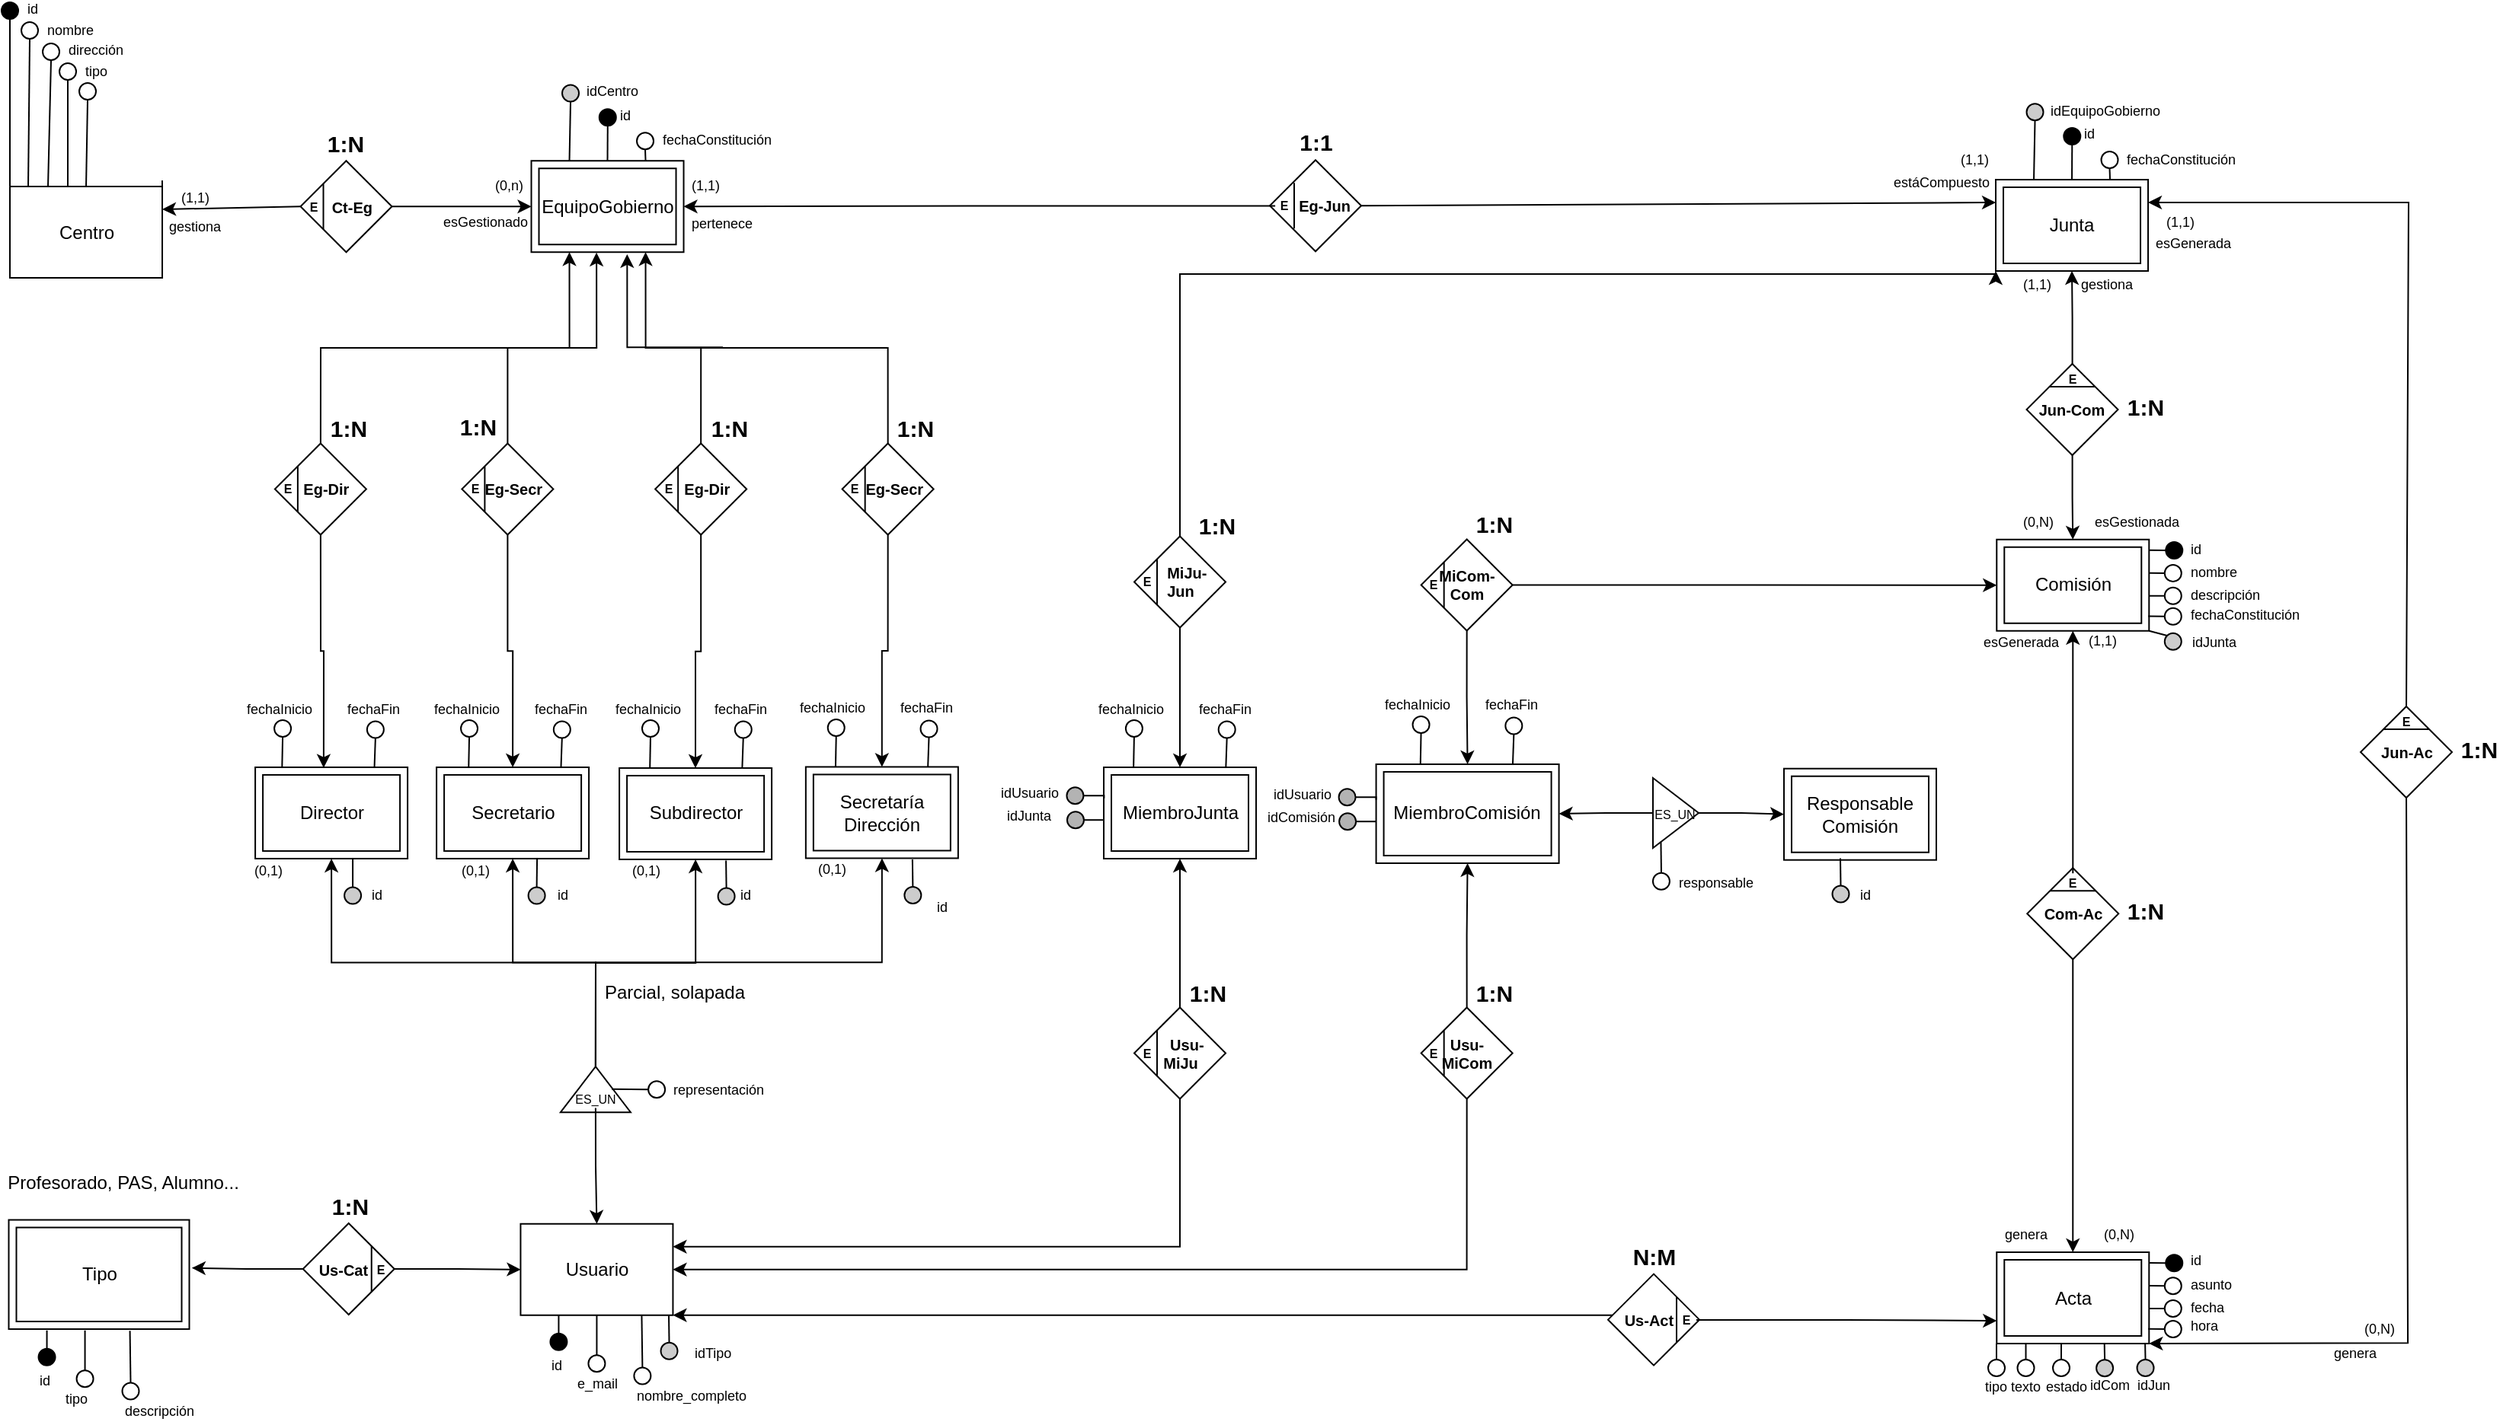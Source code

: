 <mxfile version="20.8.10" type="device"><diagram id="R2lEEEUBdFMjLlhIrx00" name="Page-1"><mxGraphModel dx="1909" dy="1129" grid="1" gridSize="10" guides="1" tooltips="1" connect="1" arrows="1" fold="1" page="1" pageScale="1" pageWidth="980" pageHeight="1390" math="0" shadow="0" extFonts="Permanent Marker^https://fonts.googleapis.com/css?family=Permanent+Marker"><root><mxCell id="0"/><mxCell id="1" parent="0"/><mxCell id="MmX11wm5HvuTR1FrTXqp-1" value="Centro" style="whiteSpace=wrap;html=1;align=center;points=[[0,0,0,0,0],[0,0.25,0,0,0],[0,0.5,0,0,0],[0,0.75,0,0,0],[0,1,0,0,0],[0.12,0,0,0,0],[0.25,0,0,0,0],[0.25,1,0,0,0],[0.38,0,0,0,0],[0.5,0,0,0,0],[0.5,1,0,0,0],[0.63,0,0,0,0],[0.75,0,0,0,0],[0.75,1,0,0,0],[0.88,0,0,0,0],[1,0,0,0,0],[1,0.25,0,0,0],[1,0.5,0,0,0],[1,0.75,0,0,0],[1,1,0,0,0]];" parent="1" vertex="1"><mxGeometry x="175.51" y="322.5" width="100" height="60" as="geometry"/></mxCell><mxCell id="MmX11wm5HvuTR1FrTXqp-2" value="EquipoGobierno" style="shape=ext;margin=3;double=1;whiteSpace=wrap;html=1;align=center;" parent="1" vertex="1"><mxGeometry x="517.76" y="305.62" width="100" height="60" as="geometry"/></mxCell><mxCell id="MmX11wm5HvuTR1FrTXqp-5" value="&amp;nbsp; &amp;nbsp;Ct-Eg" style="shape=rhombus;perimeter=rhombusPerimeter;whiteSpace=wrap;html=1;align=center;fontStyle=1;fontSize=10;" parent="1" vertex="1"><mxGeometry x="366.26" y="305.62" width="60" height="60" as="geometry"/></mxCell><mxCell id="MmX11wm5HvuTR1FrTXqp-6" value="" style="endArrow=classic;html=1;rounded=0;exitX=1;exitY=0.5;exitDx=0;exitDy=0;entryX=0;entryY=0.5;entryDx=0;entryDy=0;" parent="1" source="MmX11wm5HvuTR1FrTXqp-5" target="MmX11wm5HvuTR1FrTXqp-2" edge="1"><mxGeometry width="50" height="50" relative="1" as="geometry"><mxPoint x="617.26" y="335.62" as="sourcePoint"/><mxPoint x="106.51" y="516.37" as="targetPoint"/></mxGeometry></mxCell><mxCell id="MmX11wm5HvuTR1FrTXqp-7" value="" style="endArrow=classic;html=1;rounded=0;exitX=0;exitY=0.5;exitDx=0;exitDy=0;entryX=1;entryY=0.25;entryDx=0;entryDy=0;" parent="1" source="MmX11wm5HvuTR1FrTXqp-5" target="MmX11wm5HvuTR1FrTXqp-1" edge="1"><mxGeometry width="50" height="50" relative="1" as="geometry"><mxPoint x="22.01" y="410.62" as="sourcePoint"/><mxPoint x="-277.99" y="520.62" as="targetPoint"/></mxGeometry></mxCell><mxCell id="MmX11wm5HvuTR1FrTXqp-35" value="1:N" style="text;html=1;strokeColor=none;fillColor=none;align=center;verticalAlign=middle;whiteSpace=wrap;rounded=0;fontSize=15;fontStyle=1" parent="1" vertex="1"><mxGeometry x="385.05" y="283.74" width="22.43" height="20" as="geometry"/></mxCell><mxCell id="MmX11wm5HvuTR1FrTXqp-37" value="(0,n)" style="text;html=1;strokeColor=none;fillColor=none;align=left;verticalAlign=middle;whiteSpace=wrap;rounded=0;fontSize=9;" parent="1" vertex="1"><mxGeometry x="492.26" y="315.37" width="25.5" height="12.5" as="geometry"/></mxCell><mxCell id="MmX11wm5HvuTR1FrTXqp-38" value="(1,1)" style="text;html=1;strokeColor=none;fillColor=none;align=left;verticalAlign=middle;whiteSpace=wrap;rounded=0;fontSize=9;" parent="1" vertex="1"><mxGeometry x="286.01" y="323.5" width="22.5" height="12.5" as="geometry"/></mxCell><mxCell id="MmX11wm5HvuTR1FrTXqp-47" value="gestiona" style="text;html=1;strokeColor=none;fillColor=none;align=left;verticalAlign=middle;whiteSpace=wrap;rounded=0;fontSize=9;" parent="1" vertex="1"><mxGeometry x="278.01" y="342.5" width="50" height="12.5" as="geometry"/></mxCell><mxCell id="MmX11wm5HvuTR1FrTXqp-48" value="esGestionado" style="text;html=1;strokeColor=none;fillColor=none;align=left;verticalAlign=middle;whiteSpace=wrap;rounded=0;fontSize=9;" parent="1" vertex="1"><mxGeometry x="458.01" y="339.37" width="55" height="12.5" as="geometry"/></mxCell><mxCell id="MmX11wm5HvuTR1FrTXqp-51" value="nombre" style="text;html=1;strokeColor=none;fillColor=none;align=left;verticalAlign=middle;whiteSpace=wrap;rounded=0;fontSize=9;" parent="1" vertex="1"><mxGeometry x="198.01" y="213.5" width="37.5" height="12.5" as="geometry"/></mxCell><mxCell id="MmX11wm5HvuTR1FrTXqp-52" value="dirección" style="text;html=1;strokeColor=none;fillColor=none;align=left;verticalAlign=middle;whiteSpace=wrap;rounded=0;fontSize=9;" parent="1" vertex="1"><mxGeometry x="212.01" y="226.5" width="63.5" height="12.5" as="geometry"/></mxCell><mxCell id="MmX11wm5HvuTR1FrTXqp-53" value="tipo" style="text;html=1;strokeColor=none;fillColor=none;align=left;verticalAlign=middle;whiteSpace=wrap;rounded=0;fontSize=9;" parent="1" vertex="1"><mxGeometry x="223.01" y="240.5" width="53.5" height="12.5" as="geometry"/></mxCell><mxCell id="MmX11wm5HvuTR1FrTXqp-59" value="" style="endArrow=none;html=1;rounded=0;fontSize=11;entryX=0.5;entryY=1;entryDx=0;entryDy=0;exitX=0;exitY=0;exitDx=0;exitDy=0;" parent="1" source="MmX11wm5HvuTR1FrTXqp-1" target="MmX11wm5HvuTR1FrTXqp-170" edge="1"><mxGeometry width="50" height="50" relative="1" as="geometry"><mxPoint x="255.51" y="302.5" as="sourcePoint"/><mxPoint x="268.01" y="210" as="targetPoint"/></mxGeometry></mxCell><mxCell id="MmX11wm5HvuTR1FrTXqp-60" value="" style="endArrow=none;html=1;rounded=0;fontSize=11;entryX=0;entryY=0.5;entryDx=0;entryDy=0;exitX=0.25;exitY=0;exitDx=0;exitDy=0;startArrow=none;" parent="1" source="MmX11wm5HvuTR1FrTXqp-175" edge="1"><mxGeometry width="50" height="50" relative="1" as="geometry"><mxPoint x="185.51" y="302.5" as="sourcePoint"/><mxPoint x="198.01" y="236" as="targetPoint"/></mxGeometry></mxCell><mxCell id="MmX11wm5HvuTR1FrTXqp-61" value="" style="endArrow=none;html=1;rounded=0;fontSize=11;entryX=0.5;entryY=1;entryDx=0;entryDy=0;exitX=0.38;exitY=0;exitDx=0;exitDy=0;exitPerimeter=0;" parent="1" source="MmX11wm5HvuTR1FrTXqp-1" target="MmX11wm5HvuTR1FrTXqp-172" edge="1"><mxGeometry width="50" height="50" relative="1" as="geometry"><mxPoint x="255.51" y="302.5" as="sourcePoint"/><mxPoint x="268.01" y="248.75" as="targetPoint"/></mxGeometry></mxCell><mxCell id="MmX11wm5HvuTR1FrTXqp-62" value="" style="endArrow=none;html=1;rounded=0;fontSize=11;entryX=0.5;entryY=1;entryDx=0;entryDy=0;exitX=0.5;exitY=0;exitDx=0;exitDy=0;" parent="1" source="MmX11wm5HvuTR1FrTXqp-1" target="MmX11wm5HvuTR1FrTXqp-174" edge="1"><mxGeometry width="50" height="50" relative="1" as="geometry"><mxPoint x="255.51" y="302.5" as="sourcePoint"/><mxPoint x="268.01" y="260.75" as="targetPoint"/></mxGeometry></mxCell><mxCell id="MmX11wm5HvuTR1FrTXqp-66" value="" style="endArrow=none;html=1;rounded=0;fontSize=11;entryX=0.5;entryY=1;entryDx=0;entryDy=0;exitX=1;exitY=0;exitDx=0;exitDy=0;" parent="1" source="MmX11wm5HvuTR1FrTXqp-1" edge="1"><mxGeometry width="50" height="50" relative="1" as="geometry"><mxPoint x="255.51" y="302.5" as="sourcePoint"/><mxPoint x="275.51" y="318.5" as="targetPoint"/></mxGeometry></mxCell><mxCell id="MmX11wm5HvuTR1FrTXqp-68" value="E" style="text;html=1;strokeColor=none;fillColor=none;align=center;verticalAlign=middle;whiteSpace=wrap;rounded=0;fontSize=8;fontStyle=1" parent="1" vertex="1"><mxGeometry x="368.8" y="325.74" width="12.43" height="20" as="geometry"/></mxCell><mxCell id="MmX11wm5HvuTR1FrTXqp-69" value="" style="endArrow=none;html=1;rounded=0;exitX=0;exitY=0;exitDx=0;exitDy=0;entryX=0;entryY=1;entryDx=0;entryDy=0;" parent="1" source="MmX11wm5HvuTR1FrTXqp-5" target="MmX11wm5HvuTR1FrTXqp-5" edge="1"><mxGeometry width="50" height="50" relative="1" as="geometry"><mxPoint x="276.26" y="325.99" as="sourcePoint"/><mxPoint x="326.26" y="275.99" as="targetPoint"/></mxGeometry></mxCell><mxCell id="MmX11wm5HvuTR1FrTXqp-73" value="fechaConstitución" style="text;html=1;strokeColor=none;fillColor=none;align=left;verticalAlign=middle;whiteSpace=wrap;rounded=0;fontSize=9;" parent="1" vertex="1"><mxGeometry x="602.01" y="286.12" width="33" height="12.5" as="geometry"/></mxCell><mxCell id="MmX11wm5HvuTR1FrTXqp-76" value="idCentro" style="text;html=1;strokeColor=none;fillColor=none;align=left;verticalAlign=middle;whiteSpace=wrap;rounded=0;fontSize=9;" parent="1" vertex="1"><mxGeometry x="552.01" y="254.24" width="75" height="12.5" as="geometry"/></mxCell><mxCell id="MmX11wm5HvuTR1FrTXqp-77" value="id" style="text;html=1;strokeColor=none;fillColor=none;align=left;verticalAlign=middle;whiteSpace=wrap;rounded=0;fontSize=9;" parent="1" vertex="1"><mxGeometry x="573.64" y="271.24" width="73" height="9.38" as="geometry"/></mxCell><mxCell id="MmX11wm5HvuTR1FrTXqp-79" value="" style="endArrow=none;html=1;rounded=0;fontSize=10;entryX=0.75;entryY=0;entryDx=0;entryDy=0;exitX=0.5;exitY=1;exitDx=0;exitDy=0;" parent="1" source="MmX11wm5HvuTR1FrTXqp-181" target="MmX11wm5HvuTR1FrTXqp-2" edge="1"><mxGeometry width="50" height="50" relative="1" as="geometry"><mxPoint x="607.76" y="253.37" as="sourcePoint"/><mxPoint x="517.76" y="365.62" as="targetPoint"/></mxGeometry></mxCell><mxCell id="MmX11wm5HvuTR1FrTXqp-80" value="" style="endArrow=none;html=1;rounded=0;fontSize=10;entryX=0.5;entryY=0;entryDx=0;entryDy=0;exitX=0.5;exitY=1;exitDx=0;exitDy=0;" parent="1" source="MmX11wm5HvuTR1FrTXqp-179" target="MmX11wm5HvuTR1FrTXqp-2" edge="1"><mxGeometry width="50" height="50" relative="1" as="geometry"><mxPoint x="607.76" y="240.62" as="sourcePoint"/><mxPoint x="517.76" y="315.62" as="targetPoint"/></mxGeometry></mxCell><mxCell id="MmX11wm5HvuTR1FrTXqp-81" value="" style="endArrow=none;html=1;rounded=0;fontSize=10;entryX=0.25;entryY=0;entryDx=0;entryDy=0;exitX=0.5;exitY=1;exitDx=0;exitDy=0;startArrow=none;" parent="1" source="MmX11wm5HvuTR1FrTXqp-184" target="MmX11wm5HvuTR1FrTXqp-2" edge="1"><mxGeometry width="50" height="50" relative="1" as="geometry"><mxPoint x="607.76" y="228.87" as="sourcePoint"/><mxPoint x="517.76" y="315.62" as="targetPoint"/></mxGeometry></mxCell><mxCell id="MmX11wm5HvuTR1FrTXqp-85" value="id" style="text;html=1;strokeColor=none;fillColor=none;align=left;verticalAlign=middle;whiteSpace=wrap;rounded=0;fontSize=9;" parent="1" vertex="1"><mxGeometry x="185.01" y="200" width="70.5" height="12.5" as="geometry"/></mxCell><mxCell id="MmX11wm5HvuTR1FrTXqp-86" value="" style="endArrow=none;html=1;rounded=0;fontSize=10;fontColor=#000000;strokeColor=#000000;exitX=0.12;exitY=0;exitDx=0;exitDy=0;entryX=0.5;entryY=1;entryDx=0;entryDy=0;exitPerimeter=0;" parent="1" source="MmX11wm5HvuTR1FrTXqp-1" target="MmX11wm5HvuTR1FrTXqp-169" edge="1"><mxGeometry width="50" height="50" relative="1" as="geometry"><mxPoint x="255.51" y="342.5" as="sourcePoint"/><mxPoint x="268.01" y="223" as="targetPoint"/></mxGeometry></mxCell><mxCell id="MmX11wm5HvuTR1FrTXqp-169" value="" style="ellipse;whiteSpace=wrap;html=1;aspect=fixed;fillColor=#FFFFFF;strokeColor=#000000;fontColor=#000000;" parent="1" vertex="1"><mxGeometry x="183.01" y="214.5" width="11" height="11" as="geometry"/></mxCell><mxCell id="MmX11wm5HvuTR1FrTXqp-170" value="" style="ellipse;whiteSpace=wrap;html=1;aspect=fixed;fillColor=#000000;strokeColor=#000000;fontColor=#000000;" parent="1" vertex="1"><mxGeometry x="170.01" y="201.5" width="11" height="11" as="geometry"/></mxCell><mxCell id="MmX11wm5HvuTR1FrTXqp-172" value="" style="ellipse;whiteSpace=wrap;html=1;aspect=fixed;fillColor=#FFFFFF;strokeColor=#000000;fontColor=#000000;" parent="1" vertex="1"><mxGeometry x="208.01" y="241.5" width="11" height="11" as="geometry"/></mxCell><mxCell id="MmX11wm5HvuTR1FrTXqp-174" value="" style="ellipse;whiteSpace=wrap;html=1;aspect=fixed;fillColor=#FFFFFF;strokeColor=#000000;fontColor=#000000;" parent="1" vertex="1"><mxGeometry x="221.01" y="254.5" width="11" height="11" as="geometry"/></mxCell><mxCell id="MmX11wm5HvuTR1FrTXqp-175" value="" style="ellipse;whiteSpace=wrap;html=1;aspect=fixed;fillColor=#FFFFFF;strokeColor=#000000;fontColor=#000000;" parent="1" vertex="1"><mxGeometry x="197.01" y="228.5" width="11" height="11" as="geometry"/></mxCell><mxCell id="MmX11wm5HvuTR1FrTXqp-176" value="" style="endArrow=none;html=1;rounded=0;fontSize=11;entryX=0.5;entryY=1;entryDx=0;entryDy=0;exitX=0.25;exitY=0;exitDx=0;exitDy=0;" parent="1" source="MmX11wm5HvuTR1FrTXqp-1" target="MmX11wm5HvuTR1FrTXqp-175" edge="1"><mxGeometry width="50" height="50" relative="1" as="geometry"><mxPoint x="200.51" y="322.5" as="sourcePoint"/><mxPoint x="268.01" y="236" as="targetPoint"/></mxGeometry></mxCell><mxCell id="MmX11wm5HvuTR1FrTXqp-179" value="" style="ellipse;whiteSpace=wrap;html=1;aspect=fixed;fillColor=#000000;strokeColor=#000000;fontColor=#000000;" parent="1" vertex="1"><mxGeometry x="562.39" y="271.62" width="11" height="11" as="geometry"/></mxCell><mxCell id="MmX11wm5HvuTR1FrTXqp-181" value="" style="ellipse;whiteSpace=wrap;html=1;aspect=fixed;fillColor=#FFFFFF;strokeColor=#000000;fontColor=#000000;" parent="1" vertex="1"><mxGeometry x="587.01" y="287.12" width="11" height="11" as="geometry"/></mxCell><mxCell id="MmX11wm5HvuTR1FrTXqp-184" value="" style="ellipse;whiteSpace=wrap;html=1;aspect=fixed;fillColor=#CCCCCC;strokeColor=#000000;fontColor=#000000;" parent="1" vertex="1"><mxGeometry x="538.01" y="255.74" width="11" height="11" as="geometry"/></mxCell><mxCell id="MmX11wm5HvuTR1FrTXqp-202" value="Junta" style="shape=ext;margin=3;double=1;whiteSpace=wrap;html=1;align=center;" parent="1" vertex="1"><mxGeometry x="1479.01" y="318" width="100" height="60" as="geometry"/></mxCell><mxCell id="MmX11wm5HvuTR1FrTXqp-203" value="&amp;nbsp; &amp;nbsp; Eg-Jun" style="shape=rhombus;perimeter=rhombusPerimeter;whiteSpace=wrap;html=1;align=center;fontStyle=1;fontSize=10;" parent="1" vertex="1"><mxGeometry x="1002.51" y="305.12" width="60" height="60" as="geometry"/></mxCell><mxCell id="MmX11wm5HvuTR1FrTXqp-204" value="" style="endArrow=classic;html=1;rounded=0;exitX=1;exitY=0.5;exitDx=0;exitDy=0;entryX=0;entryY=0.25;entryDx=0;entryDy=0;" parent="1" source="MmX11wm5HvuTR1FrTXqp-203" target="MmX11wm5HvuTR1FrTXqp-202" edge="1"><mxGeometry width="50" height="50" relative="1" as="geometry"><mxPoint x="1023.26" y="371.12" as="sourcePoint"/><mxPoint x="430.76" y="515.87" as="targetPoint"/></mxGeometry></mxCell><mxCell id="MmX11wm5HvuTR1FrTXqp-205" value="1:1" style="text;html=1;strokeColor=none;fillColor=none;align=center;verticalAlign=middle;whiteSpace=wrap;rounded=0;fontSize=15;fontStyle=1" parent="1" vertex="1"><mxGeometry x="1022.3" y="283.24" width="22.43" height="20" as="geometry"/></mxCell><mxCell id="MmX11wm5HvuTR1FrTXqp-206" value="(1,1)" style="text;html=1;strokeColor=none;fillColor=none;align=left;verticalAlign=middle;whiteSpace=wrap;rounded=0;fontSize=9;" parent="1" vertex="1"><mxGeometry x="1453.51" y="298.62" width="25.5" height="12.5" as="geometry"/></mxCell><mxCell id="MmX11wm5HvuTR1FrTXqp-207" value="estáCompuesto" style="text;html=1;strokeColor=none;fillColor=none;align=left;verticalAlign=middle;whiteSpace=wrap;rounded=0;fontSize=9;" parent="1" vertex="1"><mxGeometry x="1409.51" y="314.11" width="55" height="12.5" as="geometry"/></mxCell><mxCell id="MmX11wm5HvuTR1FrTXqp-221" style="edgeStyle=orthogonalEdgeStyle;rounded=0;orthogonalLoop=1;jettySize=auto;html=1;exitX=0;exitY=0.5;exitDx=0;exitDy=0;" parent="1" source="MmX11wm5HvuTR1FrTXqp-208" target="MmX11wm5HvuTR1FrTXqp-2" edge="1"><mxGeometry relative="1" as="geometry"/></mxCell><mxCell id="MmX11wm5HvuTR1FrTXqp-208" value="E" style="text;html=1;strokeColor=none;fillColor=none;align=center;verticalAlign=middle;whiteSpace=wrap;rounded=0;fontSize=8;fontStyle=1" parent="1" vertex="1"><mxGeometry x="1006.05" y="325.24" width="12.43" height="20" as="geometry"/></mxCell><mxCell id="MmX11wm5HvuTR1FrTXqp-209" value="" style="endArrow=none;html=1;rounded=0;exitX=0;exitY=0;exitDx=0;exitDy=0;entryX=0;entryY=1;entryDx=0;entryDy=0;" parent="1" edge="1"><mxGeometry width="50" height="50" relative="1" as="geometry"><mxPoint x="1018.51" y="320.12" as="sourcePoint"/><mxPoint x="1018.51" y="350.12" as="targetPoint"/></mxGeometry></mxCell><mxCell id="MmX11wm5HvuTR1FrTXqp-210" value="fechaConstitución" style="text;html=1;strokeColor=none;fillColor=none;align=left;verticalAlign=middle;whiteSpace=wrap;rounded=0;fontSize=9;" parent="1" vertex="1"><mxGeometry x="1563.26" y="298.5" width="33" height="12.5" as="geometry"/></mxCell><mxCell id="MmX11wm5HvuTR1FrTXqp-211" value="idEquipoGobierno" style="text;html=1;strokeColor=none;fillColor=none;align=left;verticalAlign=middle;whiteSpace=wrap;rounded=0;fontSize=9;" parent="1" vertex="1"><mxGeometry x="1513.26" y="266.62" width="75" height="12.5" as="geometry"/></mxCell><mxCell id="MmX11wm5HvuTR1FrTXqp-212" value="id" style="text;html=1;strokeColor=none;fillColor=none;align=left;verticalAlign=middle;whiteSpace=wrap;rounded=0;fontSize=9;" parent="1" vertex="1"><mxGeometry x="1534.89" y="283.62" width="73" height="9.38" as="geometry"/></mxCell><mxCell id="MmX11wm5HvuTR1FrTXqp-213" value="" style="endArrow=none;html=1;rounded=0;fontSize=10;entryX=0.75;entryY=0;entryDx=0;entryDy=0;exitX=0.5;exitY=1;exitDx=0;exitDy=0;" parent="1" source="MmX11wm5HvuTR1FrTXqp-217" target="MmX11wm5HvuTR1FrTXqp-202" edge="1"><mxGeometry width="50" height="50" relative="1" as="geometry"><mxPoint x="1569.01" y="265.75" as="sourcePoint"/><mxPoint x="1479.01" y="378" as="targetPoint"/></mxGeometry></mxCell><mxCell id="MmX11wm5HvuTR1FrTXqp-214" value="" style="endArrow=none;html=1;rounded=0;fontSize=10;entryX=0.5;entryY=0;entryDx=0;entryDy=0;exitX=0.5;exitY=1;exitDx=0;exitDy=0;" parent="1" source="MmX11wm5HvuTR1FrTXqp-216" target="MmX11wm5HvuTR1FrTXqp-202" edge="1"><mxGeometry width="50" height="50" relative="1" as="geometry"><mxPoint x="1569.01" y="253" as="sourcePoint"/><mxPoint x="1479.01" y="328" as="targetPoint"/></mxGeometry></mxCell><mxCell id="MmX11wm5HvuTR1FrTXqp-215" value="" style="endArrow=none;html=1;rounded=0;fontSize=10;entryX=0.25;entryY=0;entryDx=0;entryDy=0;exitX=0.5;exitY=1;exitDx=0;exitDy=0;startArrow=none;" parent="1" source="MmX11wm5HvuTR1FrTXqp-218" target="MmX11wm5HvuTR1FrTXqp-202" edge="1"><mxGeometry width="50" height="50" relative="1" as="geometry"><mxPoint x="1569.01" y="241.25" as="sourcePoint"/><mxPoint x="1479.01" y="328" as="targetPoint"/></mxGeometry></mxCell><mxCell id="MmX11wm5HvuTR1FrTXqp-216" value="" style="ellipse;whiteSpace=wrap;html=1;aspect=fixed;fillColor=#000000;strokeColor=#000000;fontColor=#000000;" parent="1" vertex="1"><mxGeometry x="1523.64" y="284" width="11" height="11" as="geometry"/></mxCell><mxCell id="MmX11wm5HvuTR1FrTXqp-217" value="" style="ellipse;whiteSpace=wrap;html=1;aspect=fixed;fillColor=#FFFFFF;strokeColor=#000000;fontColor=#000000;" parent="1" vertex="1"><mxGeometry x="1548.26" y="299.5" width="11" height="11" as="geometry"/></mxCell><mxCell id="MmX11wm5HvuTR1FrTXqp-218" value="" style="ellipse;whiteSpace=wrap;html=1;aspect=fixed;fillColor=#CCCCCC;strokeColor=#000000;fontColor=#000000;" parent="1" vertex="1"><mxGeometry x="1499.26" y="268.12" width="11" height="11" as="geometry"/></mxCell><mxCell id="MmX11wm5HvuTR1FrTXqp-222" value="(1,1)" style="text;html=1;strokeColor=none;fillColor=none;align=left;verticalAlign=middle;whiteSpace=wrap;rounded=0;fontSize=9;" parent="1" vertex="1"><mxGeometry x="621.14" y="315.37" width="25.5" height="12.5" as="geometry"/></mxCell><mxCell id="MmX11wm5HvuTR1FrTXqp-224" value="pertenece" style="text;html=1;strokeColor=none;fillColor=none;align=left;verticalAlign=middle;whiteSpace=wrap;rounded=0;fontSize=9;" parent="1" vertex="1"><mxGeometry x="621.14" y="340.62" width="55" height="12.5" as="geometry"/></mxCell><mxCell id="MmX11wm5HvuTR1FrTXqp-235" value="Comisión" style="shape=ext;margin=3;double=1;whiteSpace=wrap;html=1;align=center;" parent="1" vertex="1"><mxGeometry x="1479.64" y="554.38" width="100" height="60" as="geometry"/></mxCell><mxCell id="MmX11wm5HvuTR1FrTXqp-239" value="nombre" style="text;html=1;strokeColor=none;fillColor=none;align=left;verticalAlign=middle;whiteSpace=wrap;rounded=0;fontSize=9;" parent="1" vertex="1"><mxGeometry x="1604.89" y="571.38" width="65" height="10" as="geometry"/></mxCell><mxCell id="MmX11wm5HvuTR1FrTXqp-241" value="id" style="text;html=1;strokeColor=none;fillColor=none;align=left;verticalAlign=middle;whiteSpace=wrap;rounded=0;fontSize=9;" parent="1" vertex="1"><mxGeometry x="1604.89" y="556" width="73" height="9.38" as="geometry"/></mxCell><mxCell id="MmX11wm5HvuTR1FrTXqp-242" value="" style="endArrow=none;html=1;rounded=0;fontSize=10;exitX=0;exitY=0.5;exitDx=0;exitDy=0;entryX=1;entryY=0.5;entryDx=0;entryDy=0;" parent="1" source="MmX11wm5HvuTR1FrTXqp-254" edge="1"><mxGeometry width="50" height="50" relative="1" as="geometry"><mxPoint x="1569.64" y="518.13" as="sourcePoint"/><mxPoint x="1579.64" y="576.38" as="targetPoint"/></mxGeometry></mxCell><mxCell id="MmX11wm5HvuTR1FrTXqp-244" value="" style="endArrow=none;html=1;rounded=0;fontSize=10;entryX=1;entryY=0.25;entryDx=0;entryDy=0;exitX=0;exitY=0.5;exitDx=0;exitDy=0;" parent="1" source="MmX11wm5HvuTR1FrTXqp-250" edge="1"><mxGeometry width="50" height="50" relative="1" as="geometry"><mxPoint x="1569.64" y="481.38" as="sourcePoint"/><mxPoint x="1579.64" y="561.38" as="targetPoint"/></mxGeometry></mxCell><mxCell id="MmX11wm5HvuTR1FrTXqp-247" value="descripción" style="text;html=1;strokeColor=none;fillColor=none;align=left;verticalAlign=middle;whiteSpace=wrap;rounded=0;fontSize=9;" parent="1" vertex="1"><mxGeometry x="1604.89" y="585.13" width="65" height="12.5" as="geometry"/></mxCell><mxCell id="MmX11wm5HvuTR1FrTXqp-248" value="" style="endArrow=none;html=1;rounded=0;entryX=0;entryY=0.5;entryDx=0;entryDy=0;exitX=1;exitY=0.75;exitDx=0;exitDy=0;" parent="1" target="MmX11wm5HvuTR1FrTXqp-253" edge="1"><mxGeometry width="50" height="50" relative="1" as="geometry"><mxPoint x="1579.64" y="591.38" as="sourcePoint"/><mxPoint x="1569.64" y="530.63" as="targetPoint"/></mxGeometry></mxCell><mxCell id="MmX11wm5HvuTR1FrTXqp-250" value="" style="ellipse;whiteSpace=wrap;html=1;aspect=fixed;fillColor=#000000;strokeColor=#000000;fontColor=#000000;" parent="1" vertex="1"><mxGeometry x="1590.63" y="556" width="11" height="11" as="geometry"/></mxCell><mxCell id="MmX11wm5HvuTR1FrTXqp-253" value="" style="ellipse;whiteSpace=wrap;html=1;aspect=fixed;fillColor=#FFFFFF;strokeColor=#000000;fontColor=#000000;" parent="1" vertex="1"><mxGeometry x="1589.89" y="585.88" width="11" height="11" as="geometry"/></mxCell><mxCell id="MmX11wm5HvuTR1FrTXqp-254" value="" style="ellipse;whiteSpace=wrap;html=1;aspect=fixed;fillColor=#FFFFFF;strokeColor=#000000;fontColor=#000000;" parent="1" vertex="1"><mxGeometry x="1589.89" y="571" width="11" height="11" as="geometry"/></mxCell><mxCell id="MmX11wm5HvuTR1FrTXqp-260" value="" style="endArrow=none;html=1;rounded=0;entryX=0;entryY=0.5;entryDx=0;entryDy=0;exitX=0.994;exitY=0.84;exitDx=0;exitDy=0;exitPerimeter=0;" parent="1" source="MmX11wm5HvuTR1FrTXqp-235" target="MmX11wm5HvuTR1FrTXqp-261" edge="1"><mxGeometry width="50" height="50" relative="1" as="geometry"><mxPoint x="1579.64" y="605.88" as="sourcePoint"/><mxPoint x="1569.64" y="545.13" as="targetPoint"/></mxGeometry></mxCell><mxCell id="MmX11wm5HvuTR1FrTXqp-261" value="" style="ellipse;whiteSpace=wrap;html=1;aspect=fixed;fillColor=#FFFFFF;strokeColor=#000000;fontColor=#000000;" parent="1" vertex="1"><mxGeometry x="1589.89" y="599.38" width="11" height="11" as="geometry"/></mxCell><mxCell id="MmX11wm5HvuTR1FrTXqp-262" value="fechaConstitución" style="text;html=1;strokeColor=none;fillColor=none;align=left;verticalAlign=middle;whiteSpace=wrap;rounded=0;fontSize=9;" parent="1" vertex="1"><mxGeometry x="1605.26" y="597.88" width="65" height="12.5" as="geometry"/></mxCell><mxCell id="MmX11wm5HvuTR1FrTXqp-267" value="" style="edgeStyle=orthogonalEdgeStyle;rounded=0;orthogonalLoop=1;jettySize=auto;html=1;" parent="1" source="MmX11wm5HvuTR1FrTXqp-263" target="MmX11wm5HvuTR1FrTXqp-202" edge="1"><mxGeometry relative="1" as="geometry"/></mxCell><mxCell id="MmX11wm5HvuTR1FrTXqp-272" value="" style="edgeStyle=orthogonalEdgeStyle;rounded=0;orthogonalLoop=1;jettySize=auto;html=1;" parent="1" source="MmX11wm5HvuTR1FrTXqp-263" target="MmX11wm5HvuTR1FrTXqp-235" edge="1"><mxGeometry relative="1" as="geometry"/></mxCell><mxCell id="MmX11wm5HvuTR1FrTXqp-263" value="Jun-Com" style="shape=rhombus;perimeter=rhombusPerimeter;whiteSpace=wrap;html=1;align=center;fontStyle=1;fontSize=10;" parent="1" vertex="1"><mxGeometry x="1499.26" y="439" width="60" height="60" as="geometry"/></mxCell><mxCell id="MmX11wm5HvuTR1FrTXqp-264" value="1:N" style="text;html=1;strokeColor=none;fillColor=none;align=center;verticalAlign=middle;whiteSpace=wrap;rounded=0;fontSize=15;fontStyle=1" parent="1" vertex="1"><mxGeometry x="1566.01" y="459.25" width="22.5" height="15.75" as="geometry"/></mxCell><mxCell id="MmX11wm5HvuTR1FrTXqp-265" value="" style="endArrow=none;html=1;rounded=0;fontColor=#000000;strokeColor=#000000;exitX=1;exitY=1;exitDx=0;exitDy=0;entryX=0;entryY=1;entryDx=0;entryDy=0;" parent="1" edge="1"><mxGeometry width="50" height="50" relative="1" as="geometry"><mxPoint x="1544.26" y="454" as="sourcePoint"/><mxPoint x="1514.26" y="454" as="targetPoint"/></mxGeometry></mxCell><mxCell id="MmX11wm5HvuTR1FrTXqp-266" value="E" style="text;html=1;strokeColor=none;fillColor=none;align=center;verticalAlign=middle;whiteSpace=wrap;rounded=0;fontSize=8;fontStyle=1" parent="1" vertex="1"><mxGeometry x="1523.64" y="442.5" width="11.25" height="12" as="geometry"/></mxCell><mxCell id="MmX11wm5HvuTR1FrTXqp-273" value="gestiona" style="text;html=1;strokeColor=none;fillColor=none;align=left;verticalAlign=middle;whiteSpace=wrap;rounded=0;fontSize=9;" parent="1" vertex="1"><mxGeometry x="1533.26" y="381" width="55" height="12.5" as="geometry"/></mxCell><mxCell id="MmX11wm5HvuTR1FrTXqp-274" value="esGestionada" style="text;html=1;strokeColor=none;fillColor=none;align=left;verticalAlign=middle;whiteSpace=wrap;rounded=0;fontSize=9;" parent="1" vertex="1"><mxGeometry x="1541.63" y="537" width="55" height="12.5" as="geometry"/></mxCell><mxCell id="MmX11wm5HvuTR1FrTXqp-275" value="" style="endArrow=none;html=1;rounded=0;entryX=0;entryY=0;entryDx=0;entryDy=0;exitX=1;exitY=1;exitDx=0;exitDy=0;" parent="1" source="MmX11wm5HvuTR1FrTXqp-235" target="MmX11wm5HvuTR1FrTXqp-276" edge="1"><mxGeometry width="50" height="50" relative="1" as="geometry"><mxPoint x="1568.34" y="614.26" as="sourcePoint"/><mxPoint x="1568.55" y="625" as="targetPoint"/></mxGeometry></mxCell><mxCell id="MmX11wm5HvuTR1FrTXqp-276" value="" style="ellipse;whiteSpace=wrap;html=1;aspect=fixed;fillColor=#CCCCCC;strokeColor=#000000;fontColor=#000000;" parent="1" vertex="1"><mxGeometry x="1589.89" y="615.88" width="11" height="11" as="geometry"/></mxCell><mxCell id="MmX11wm5HvuTR1FrTXqp-277" value="idJunta" style="text;html=1;strokeColor=none;fillColor=none;align=left;verticalAlign=middle;whiteSpace=wrap;rounded=0;fontSize=9;" parent="1" vertex="1"><mxGeometry x="1605.63" y="615.88" width="65" height="12.5" as="geometry"/></mxCell><mxCell id="MmX11wm5HvuTR1FrTXqp-278" value="Acta" style="shape=ext;margin=3;double=1;whiteSpace=wrap;html=1;align=center;" parent="1" vertex="1"><mxGeometry x="1479.64" y="1022.51" width="100" height="60" as="geometry"/></mxCell><mxCell id="MmX11wm5HvuTR1FrTXqp-279" value="asunto" style="text;html=1;strokeColor=none;fillColor=none;align=left;verticalAlign=middle;whiteSpace=wrap;rounded=0;fontSize=9;" parent="1" vertex="1"><mxGeometry x="1604.89" y="1038.51" width="65" height="10" as="geometry"/></mxCell><mxCell id="MmX11wm5HvuTR1FrTXqp-280" value="id" style="text;html=1;strokeColor=none;fillColor=none;align=left;verticalAlign=middle;whiteSpace=wrap;rounded=0;fontSize=9;" parent="1" vertex="1"><mxGeometry x="1604.89" y="1023.13" width="73" height="9.38" as="geometry"/></mxCell><mxCell id="MmX11wm5HvuTR1FrTXqp-281" value="" style="endArrow=none;html=1;rounded=0;fontSize=10;exitX=0;exitY=0.5;exitDx=0;exitDy=0;entryX=1;entryY=0.5;entryDx=0;entryDy=0;" parent="1" source="MmX11wm5HvuTR1FrTXqp-287" edge="1"><mxGeometry width="50" height="50" relative="1" as="geometry"><mxPoint x="1569.64" y="986.26" as="sourcePoint"/><mxPoint x="1579.64" y="1044.51" as="targetPoint"/></mxGeometry></mxCell><mxCell id="MmX11wm5HvuTR1FrTXqp-282" value="" style="endArrow=none;html=1;rounded=0;fontSize=10;entryX=1;entryY=0.25;entryDx=0;entryDy=0;exitX=0;exitY=0.5;exitDx=0;exitDy=0;" parent="1" source="MmX11wm5HvuTR1FrTXqp-285" edge="1"><mxGeometry width="50" height="50" relative="1" as="geometry"><mxPoint x="1569.64" y="949.51" as="sourcePoint"/><mxPoint x="1579.64" y="1029.51" as="targetPoint"/></mxGeometry></mxCell><mxCell id="MmX11wm5HvuTR1FrTXqp-283" value="fecha" style="text;html=1;strokeColor=none;fillColor=none;align=left;verticalAlign=middle;whiteSpace=wrap;rounded=0;fontSize=9;" parent="1" vertex="1"><mxGeometry x="1604.89" y="1052.26" width="65" height="12.5" as="geometry"/></mxCell><mxCell id="MmX11wm5HvuTR1FrTXqp-284" value="" style="endArrow=none;html=1;rounded=0;entryX=0;entryY=0.5;entryDx=0;entryDy=0;exitX=1;exitY=0.75;exitDx=0;exitDy=0;" parent="1" target="MmX11wm5HvuTR1FrTXqp-286" edge="1"><mxGeometry width="50" height="50" relative="1" as="geometry"><mxPoint x="1579.64" y="1059.51" as="sourcePoint"/><mxPoint x="1569.64" y="998.76" as="targetPoint"/></mxGeometry></mxCell><mxCell id="MmX11wm5HvuTR1FrTXqp-285" value="" style="ellipse;whiteSpace=wrap;html=1;aspect=fixed;fillColor=#000000;strokeColor=#000000;fontColor=#000000;" parent="1" vertex="1"><mxGeometry x="1590.63" y="1024.13" width="11" height="11" as="geometry"/></mxCell><mxCell id="MmX11wm5HvuTR1FrTXqp-286" value="" style="ellipse;whiteSpace=wrap;html=1;aspect=fixed;fillColor=#FFFFFF;strokeColor=#000000;fontColor=#000000;" parent="1" vertex="1"><mxGeometry x="1589.89" y="1054.01" width="11" height="11" as="geometry"/></mxCell><mxCell id="MmX11wm5HvuTR1FrTXqp-287" value="" style="ellipse;whiteSpace=wrap;html=1;aspect=fixed;fillColor=#FFFFFF;strokeColor=#000000;fontColor=#000000;" parent="1" vertex="1"><mxGeometry x="1589.89" y="1039.13" width="11" height="11" as="geometry"/></mxCell><mxCell id="MmX11wm5HvuTR1FrTXqp-288" value="" style="endArrow=none;html=1;rounded=0;entryX=0;entryY=0.5;entryDx=0;entryDy=0;exitX=0.994;exitY=0.84;exitDx=0;exitDy=0;exitPerimeter=0;" parent="1" source="MmX11wm5HvuTR1FrTXqp-278" target="MmX11wm5HvuTR1FrTXqp-289" edge="1"><mxGeometry width="50" height="50" relative="1" as="geometry"><mxPoint x="1579.64" y="1074.01" as="sourcePoint"/><mxPoint x="1569.64" y="1013.26" as="targetPoint"/></mxGeometry></mxCell><mxCell id="MmX11wm5HvuTR1FrTXqp-289" value="" style="ellipse;whiteSpace=wrap;html=1;aspect=fixed;fillColor=#FFFFFF;strokeColor=#000000;fontColor=#000000;" parent="1" vertex="1"><mxGeometry x="1589.89" y="1067.51" width="11" height="11" as="geometry"/></mxCell><mxCell id="MmX11wm5HvuTR1FrTXqp-290" value="hora" style="text;html=1;strokeColor=none;fillColor=none;align=left;verticalAlign=middle;whiteSpace=wrap;rounded=0;fontSize=9;" parent="1" vertex="1"><mxGeometry x="1605.26" y="1065.01" width="65" height="12.5" as="geometry"/></mxCell><mxCell id="MmX11wm5HvuTR1FrTXqp-291" value="" style="edgeStyle=orthogonalEdgeStyle;rounded=0;orthogonalLoop=1;jettySize=auto;html=1;" parent="1" source="MmX11wm5HvuTR1FrTXqp-292" target="MmX11wm5HvuTR1FrTXqp-278" edge="1"><mxGeometry relative="1" as="geometry"/></mxCell><mxCell id="MmX11wm5HvuTR1FrTXqp-292" value="Com-Ac" style="shape=rhombus;perimeter=rhombusPerimeter;whiteSpace=wrap;html=1;align=center;fontStyle=1;fontSize=10;" parent="1" vertex="1"><mxGeometry x="1499.63" y="770.12" width="60" height="60" as="geometry"/></mxCell><mxCell id="MmX11wm5HvuTR1FrTXqp-293" value="1:N" style="text;html=1;strokeColor=none;fillColor=none;align=center;verticalAlign=middle;whiteSpace=wrap;rounded=0;fontSize=15;fontStyle=1" parent="1" vertex="1"><mxGeometry x="1566.38" y="790.37" width="22.5" height="15.75" as="geometry"/></mxCell><mxCell id="MmX11wm5HvuTR1FrTXqp-294" value="" style="endArrow=none;html=1;rounded=0;fontColor=#000000;strokeColor=#000000;exitX=1;exitY=1;exitDx=0;exitDy=0;entryX=0;entryY=1;entryDx=0;entryDy=0;" parent="1" edge="1"><mxGeometry width="50" height="50" relative="1" as="geometry"><mxPoint x="1544.63" y="785.12" as="sourcePoint"/><mxPoint x="1514.63" y="785.12" as="targetPoint"/></mxGeometry></mxCell><mxCell id="MmX11wm5HvuTR1FrTXqp-300" value="" style="edgeStyle=orthogonalEdgeStyle;rounded=0;orthogonalLoop=1;jettySize=auto;html=1;entryX=0.5;entryY=1;entryDx=0;entryDy=0;" parent="1" source="MmX11wm5HvuTR1FrTXqp-295" target="MmX11wm5HvuTR1FrTXqp-235" edge="1"><mxGeometry relative="1" as="geometry"/></mxCell><mxCell id="MmX11wm5HvuTR1FrTXqp-295" value="E" style="text;html=1;strokeColor=none;fillColor=none;align=center;verticalAlign=middle;whiteSpace=wrap;rounded=0;fontSize=8;fontStyle=1" parent="1" vertex="1"><mxGeometry x="1524.01" y="773.62" width="11.25" height="12" as="geometry"/></mxCell><mxCell id="MmX11wm5HvuTR1FrTXqp-296" value="genera" style="text;html=1;strokeColor=none;fillColor=none;align=left;verticalAlign=middle;whiteSpace=wrap;rounded=0;fontSize=9;" parent="1" vertex="1"><mxGeometry x="1482.76" y="1005.13" width="55" height="12.5" as="geometry"/></mxCell><mxCell id="MmX11wm5HvuTR1FrTXqp-297" value="" style="endArrow=none;html=1;rounded=0;entryX=0.5;entryY=0;entryDx=0;entryDy=0;exitX=0.797;exitY=0.998;exitDx=0;exitDy=0;exitPerimeter=0;" parent="1" edge="1"><mxGeometry width="50" height="50" relative="1" as="geometry"><mxPoint x="1550.34" y="1082.39" as="sourcePoint"/><mxPoint x="1550.55" y="1093.13" as="targetPoint"/></mxGeometry></mxCell><mxCell id="MmX11wm5HvuTR1FrTXqp-298" value="" style="ellipse;whiteSpace=wrap;html=1;aspect=fixed;fillColor=#CCCCCC;strokeColor=#000000;fontColor=#000000;" parent="1" vertex="1"><mxGeometry x="1545.05" y="1093.13" width="11" height="11" as="geometry"/></mxCell><mxCell id="MmX11wm5HvuTR1FrTXqp-299" value="idCom" style="text;html=1;strokeColor=none;fillColor=none;align=left;verticalAlign=middle;whiteSpace=wrap;rounded=0;fontSize=9;" parent="1" vertex="1"><mxGeometry x="1539.26" y="1104.13" width="30.25" height="12.5" as="geometry"/></mxCell><mxCell id="MmX11wm5HvuTR1FrTXqp-301" value="esGenerada" style="text;html=1;strokeColor=none;fillColor=none;align=left;verticalAlign=middle;whiteSpace=wrap;rounded=0;fontSize=9;" parent="1" vertex="1"><mxGeometry x="1468.88" y="616" width="55" height="12.5" as="geometry"/></mxCell><mxCell id="MmX11wm5HvuTR1FrTXqp-302" value="(1,1)" style="text;html=1;strokeColor=none;fillColor=none;align=left;verticalAlign=middle;whiteSpace=wrap;rounded=0;fontSize=9;" parent="1" vertex="1"><mxGeometry x="1494.76" y="381" width="25.5" height="12.5" as="geometry"/></mxCell><mxCell id="MmX11wm5HvuTR1FrTXqp-303" value="(0,N)" style="text;html=1;strokeColor=none;fillColor=none;align=left;verticalAlign=middle;whiteSpace=wrap;rounded=0;fontSize=9;" parent="1" vertex="1"><mxGeometry x="1495.13" y="537" width="25.5" height="12.5" as="geometry"/></mxCell><mxCell id="MmX11wm5HvuTR1FrTXqp-304" value="(1,1)" style="text;html=1;strokeColor=none;fillColor=none;align=left;verticalAlign=middle;whiteSpace=wrap;rounded=0;fontSize=9;" parent="1" vertex="1"><mxGeometry x="1538.13" y="614.38" width="25.5" height="12.5" as="geometry"/></mxCell><mxCell id="MmX11wm5HvuTR1FrTXqp-305" value="(0,N)" style="text;html=1;strokeColor=none;fillColor=none;align=left;verticalAlign=middle;whiteSpace=wrap;rounded=0;fontSize=9;" parent="1" vertex="1"><mxGeometry x="1548.01" y="1005.13" width="25.5" height="12.5" as="geometry"/></mxCell><mxCell id="MmX11wm5HvuTR1FrTXqp-306" style="edgeStyle=none;rounded=0;orthogonalLoop=1;jettySize=auto;html=1;exitX=0.5;exitY=0;exitDx=0;exitDy=0;endArrow=none;endFill=0;entryX=0.75;entryY=1;entryDx=0;entryDy=0;" parent="1" source="MmX11wm5HvuTR1FrTXqp-307" edge="1"><mxGeometry relative="1" as="geometry"><mxPoint x="1522.01" y="1082.51" as="targetPoint"/></mxGeometry></mxCell><mxCell id="MmX11wm5HvuTR1FrTXqp-307" value="" style="ellipse;whiteSpace=wrap;html=1;aspect=fixed;fillColor=#FFFFFF;strokeColor=#000000;fontColor=#000000;" parent="1" vertex="1"><mxGeometry x="1516.51" y="1093.01" width="11" height="11" as="geometry"/></mxCell><mxCell id="MmX11wm5HvuTR1FrTXqp-308" value="estado" style="text;html=1;strokeColor=none;fillColor=none;align=left;verticalAlign=middle;whiteSpace=wrap;rounded=0;fontSize=9;" parent="1" vertex="1"><mxGeometry x="1510.26" y="1106.13" width="42.78" height="8.75" as="geometry"/></mxCell><mxCell id="MmX11wm5HvuTR1FrTXqp-309" style="edgeStyle=none;rounded=0;orthogonalLoop=1;jettySize=auto;html=1;exitX=0.5;exitY=0;exitDx=0;exitDy=0;endArrow=none;endFill=0;entryX=0.75;entryY=1;entryDx=0;entryDy=0;" parent="1" source="MmX11wm5HvuTR1FrTXqp-310" edge="1"><mxGeometry relative="1" as="geometry"><mxPoint x="1498.76" y="1082.51" as="targetPoint"/></mxGeometry></mxCell><mxCell id="MmX11wm5HvuTR1FrTXqp-310" value="" style="ellipse;whiteSpace=wrap;html=1;aspect=fixed;fillColor=#FFFFFF;strokeColor=#000000;fontColor=#000000;" parent="1" vertex="1"><mxGeometry x="1493.26" y="1093.01" width="11" height="11" as="geometry"/></mxCell><mxCell id="MmX11wm5HvuTR1FrTXqp-311" style="edgeStyle=none;rounded=0;orthogonalLoop=1;jettySize=auto;html=1;exitX=0.5;exitY=0;exitDx=0;exitDy=0;endArrow=none;endFill=0;entryX=0.75;entryY=1;entryDx=0;entryDy=0;" parent="1" source="MmX11wm5HvuTR1FrTXqp-312" edge="1"><mxGeometry relative="1" as="geometry"><mxPoint x="1479.51" y="1082.51" as="targetPoint"/></mxGeometry></mxCell><mxCell id="MmX11wm5HvuTR1FrTXqp-312" value="" style="ellipse;whiteSpace=wrap;html=1;aspect=fixed;fillColor=#FFFFFF;strokeColor=#000000;fontColor=#000000;" parent="1" vertex="1"><mxGeometry x="1474.01" y="1093.01" width="11" height="11" as="geometry"/></mxCell><mxCell id="MmX11wm5HvuTR1FrTXqp-313" value="texto" style="text;html=1;strokeColor=none;fillColor=none;align=left;verticalAlign=middle;whiteSpace=wrap;rounded=0;fontSize=9;" parent="1" vertex="1"><mxGeometry x="1487.48" y="1106.13" width="24.03" height="8.75" as="geometry"/></mxCell><mxCell id="MmX11wm5HvuTR1FrTXqp-314" value="tipo" style="text;html=1;strokeColor=none;fillColor=none;align=left;verticalAlign=middle;whiteSpace=wrap;rounded=0;fontSize=9;" parent="1" vertex="1"><mxGeometry x="1470.48" y="1106.13" width="22.03" height="8.75" as="geometry"/></mxCell><mxCell id="MmX11wm5HvuTR1FrTXqp-315" value="Jun-Ac" style="shape=rhombus;perimeter=rhombusPerimeter;whiteSpace=wrap;html=1;align=center;fontStyle=1;fontSize=10;" parent="1" vertex="1"><mxGeometry x="1718.51" y="664" width="60" height="60" as="geometry"/></mxCell><mxCell id="MmX11wm5HvuTR1FrTXqp-316" value="1:N" style="text;html=1;strokeColor=none;fillColor=none;align=center;verticalAlign=middle;whiteSpace=wrap;rounded=0;fontSize=15;fontStyle=1" parent="1" vertex="1"><mxGeometry x="1785.26" y="684.25" width="22.5" height="15.75" as="geometry"/></mxCell><mxCell id="MmX11wm5HvuTR1FrTXqp-317" value="" style="endArrow=none;html=1;rounded=0;fontColor=#000000;strokeColor=#000000;exitX=1;exitY=1;exitDx=0;exitDy=0;entryX=0;entryY=1;entryDx=0;entryDy=0;" parent="1" edge="1"><mxGeometry width="50" height="50" relative="1" as="geometry"><mxPoint x="1763.51" y="679" as="sourcePoint"/><mxPoint x="1733.51" y="679" as="targetPoint"/></mxGeometry></mxCell><mxCell id="MmX11wm5HvuTR1FrTXqp-318" value="E" style="text;html=1;strokeColor=none;fillColor=none;align=center;verticalAlign=middle;whiteSpace=wrap;rounded=0;fontSize=8;fontStyle=1" parent="1" vertex="1"><mxGeometry x="1742.89" y="667.5" width="11.25" height="12" as="geometry"/></mxCell><mxCell id="MmX11wm5HvuTR1FrTXqp-324" value="" style="endArrow=classic;html=1;rounded=0;entryX=1;entryY=0.25;entryDx=0;entryDy=0;exitX=0.5;exitY=0;exitDx=0;exitDy=0;" parent="1" source="MmX11wm5HvuTR1FrTXqp-315" target="MmX11wm5HvuTR1FrTXqp-202" edge="1"><mxGeometry width="50" height="50" relative="1" as="geometry"><mxPoint x="1269.51" y="530" as="sourcePoint"/><mxPoint x="1319.51" y="480" as="targetPoint"/><Array as="points"><mxPoint x="1750" y="333"/></Array></mxGeometry></mxCell><mxCell id="MmX11wm5HvuTR1FrTXqp-325" value="" style="endArrow=classic;html=1;rounded=0;exitX=0.5;exitY=1;exitDx=0;exitDy=0;entryX=1;entryY=1;entryDx=0;entryDy=0;" parent="1" source="MmX11wm5HvuTR1FrTXqp-315" target="MmX11wm5HvuTR1FrTXqp-278" edge="1"><mxGeometry width="50" height="50" relative="1" as="geometry"><mxPoint x="1269.51" y="600" as="sourcePoint"/><mxPoint x="1319.51" y="550" as="targetPoint"/><Array as="points"><mxPoint x="1749.51" y="1082.12"/></Array></mxGeometry></mxCell><mxCell id="MmX11wm5HvuTR1FrTXqp-326" value="(1,1)" style="text;html=1;strokeColor=none;fillColor=none;align=left;verticalAlign=middle;whiteSpace=wrap;rounded=0;fontSize=9;" parent="1" vertex="1"><mxGeometry x="1588.88" y="339.25" width="25.5" height="12.5" as="geometry"/></mxCell><mxCell id="MmX11wm5HvuTR1FrTXqp-327" value="(0,N)" style="text;html=1;strokeColor=none;fillColor=none;align=left;verticalAlign=middle;whiteSpace=wrap;rounded=0;fontSize=9;" parent="1" vertex="1"><mxGeometry x="1718.51" y="1067.01" width="25.5" height="12.5" as="geometry"/></mxCell><mxCell id="MmX11wm5HvuTR1FrTXqp-328" value="esGenerada" style="text;html=1;strokeColor=none;fillColor=none;align=left;verticalAlign=middle;whiteSpace=wrap;rounded=0;fontSize=9;" parent="1" vertex="1"><mxGeometry x="1581.64" y="353.5" width="55" height="12.5" as="geometry"/></mxCell><mxCell id="MmX11wm5HvuTR1FrTXqp-329" value="genera" style="text;html=1;strokeColor=none;fillColor=none;align=left;verticalAlign=middle;whiteSpace=wrap;rounded=0;fontSize=9;" parent="1" vertex="1"><mxGeometry x="1699.14" y="1082.51" width="55" height="12.5" as="geometry"/></mxCell><mxCell id="MmX11wm5HvuTR1FrTXqp-333" value="" style="endArrow=none;html=1;rounded=0;entryX=0.5;entryY=0;entryDx=0;entryDy=0;exitX=0.797;exitY=0.998;exitDx=0;exitDy=0;exitPerimeter=0;" parent="1" edge="1"><mxGeometry width="50" height="50" relative="1" as="geometry"><mxPoint x="1577.05" y="1082.27" as="sourcePoint"/><mxPoint x="1577.26" y="1093.01" as="targetPoint"/></mxGeometry></mxCell><mxCell id="MmX11wm5HvuTR1FrTXqp-334" value="" style="ellipse;whiteSpace=wrap;html=1;aspect=fixed;fillColor=#CCCCCC;strokeColor=#000000;fontColor=#000000;" parent="1" vertex="1"><mxGeometry x="1571.76" y="1093.01" width="11" height="11" as="geometry"/></mxCell><mxCell id="MmX11wm5HvuTR1FrTXqp-336" value="idJun" style="text;html=1;strokeColor=none;fillColor=none;align=left;verticalAlign=middle;whiteSpace=wrap;rounded=0;fontSize=9;" parent="1" vertex="1"><mxGeometry x="1569.51" y="1104.13" width="30.25" height="12.5" as="geometry"/></mxCell><mxCell id="MmX11wm5HvuTR1FrTXqp-346" value="Director" style="shape=ext;margin=3;double=1;whiteSpace=wrap;html=1;align=center;" parent="1" vertex="1"><mxGeometry x="336.55" y="703.98" width="100" height="60" as="geometry"/></mxCell><mxCell id="MmX11wm5HvuTR1FrTXqp-347" value="Secretario" style="shape=ext;margin=3;double=1;whiteSpace=wrap;html=1;align=center;" parent="1" vertex="1"><mxGeometry x="455.55" y="703.98" width="100" height="60" as="geometry"/></mxCell><mxCell id="MmX11wm5HvuTR1FrTXqp-351" value="(0,1)" style="text;html=1;strokeColor=none;fillColor=none;align=left;verticalAlign=middle;whiteSpace=wrap;rounded=0;fontSize=9;" parent="1" vertex="1"><mxGeometry x="334.3" y="765.98" width="20" height="12.5" as="geometry"/></mxCell><mxCell id="MmX11wm5HvuTR1FrTXqp-352" value="(0,1)" style="text;html=1;strokeColor=none;fillColor=none;align=left;verticalAlign=middle;whiteSpace=wrap;rounded=0;fontSize=9;" parent="1" vertex="1"><mxGeometry x="470.3" y="765.98" width="20" height="12.5" as="geometry"/></mxCell><mxCell id="MmX11wm5HvuTR1FrTXqp-353" value="id" style="text;html=1;strokeColor=none;fillColor=none;align=left;verticalAlign=middle;whiteSpace=wrap;rounded=0;fontSize=9;" parent="1" vertex="1"><mxGeometry x="410.55" y="782.73" width="47" height="10.75" as="geometry"/></mxCell><mxCell id="MmX11wm5HvuTR1FrTXqp-354" value="id" style="text;html=1;strokeColor=none;fillColor=none;align=left;verticalAlign=middle;whiteSpace=wrap;rounded=0;fontSize=9;" parent="1" vertex="1"><mxGeometry x="532.8" y="782.73" width="49" height="10.75" as="geometry"/></mxCell><mxCell id="MmX11wm5HvuTR1FrTXqp-355" value="" style="endArrow=none;html=1;rounded=0;entryX=0.5;entryY=0;entryDx=0;entryDy=0;exitX=0.5;exitY=1;exitDx=0;exitDy=0;" parent="1" target="MmX11wm5HvuTR1FrTXqp-373" edge="1"><mxGeometry width="50" height="50" relative="1" as="geometry"><mxPoint x="400.55" y="763.98" as="sourcePoint"/><mxPoint x="375.55" y="773.23" as="targetPoint"/></mxGeometry></mxCell><mxCell id="MmX11wm5HvuTR1FrTXqp-356" value="" style="endArrow=none;html=1;rounded=0;entryX=0.5;entryY=0;entryDx=0;entryDy=0;exitX=0.5;exitY=1;exitDx=0;exitDy=0;" parent="1" target="MmX11wm5HvuTR1FrTXqp-374" edge="1"><mxGeometry width="50" height="50" relative="1" as="geometry"><mxPoint x="521.55" y="763.98" as="sourcePoint"/><mxPoint x="496.55" y="773.23" as="targetPoint"/></mxGeometry></mxCell><mxCell id="MmX11wm5HvuTR1FrTXqp-357" value="Subdirector" style="shape=ext;margin=3;double=1;whiteSpace=wrap;html=1;align=center;" parent="1" vertex="1"><mxGeometry x="575.55" y="704.48" width="100" height="60" as="geometry"/></mxCell><mxCell id="MmX11wm5HvuTR1FrTXqp-358" value="(0,1)" style="text;html=1;strokeColor=none;fillColor=none;align=left;verticalAlign=middle;whiteSpace=wrap;rounded=0;fontSize=9;" parent="1" vertex="1"><mxGeometry x="581.8" y="765.86" width="20" height="12.5" as="geometry"/></mxCell><mxCell id="MmX11wm5HvuTR1FrTXqp-359" value="id" style="text;html=1;strokeColor=none;fillColor=none;align=left;verticalAlign=middle;whiteSpace=wrap;rounded=0;fontSize=9;" parent="1" vertex="1"><mxGeometry x="652.93" y="781.73" width="48.5" height="11.75" as="geometry"/></mxCell><mxCell id="MmX11wm5HvuTR1FrTXqp-368" value="" style="edgeStyle=none;rounded=0;orthogonalLoop=1;jettySize=auto;html=1;endArrow=none;endFill=0;exitX=0.5;exitY=0;exitDx=0;exitDy=0;" parent="1" source="MmX11wm5HvuTR1FrTXqp-375" edge="1"><mxGeometry relative="1" as="geometry"><mxPoint x="645.8" y="778.23" as="sourcePoint"/><mxPoint x="645.55" y="765.23" as="targetPoint"/></mxGeometry></mxCell><mxCell id="MmX11wm5HvuTR1FrTXqp-373" value="" style="ellipse;whiteSpace=wrap;html=1;aspect=fixed;fillColor=#CCCCCC;strokeColor=#000000;fontColor=#000000;" parent="1" vertex="1"><mxGeometry x="395.05" y="782.73" width="11" height="11" as="geometry"/></mxCell><mxCell id="MmX11wm5HvuTR1FrTXqp-374" value="" style="ellipse;whiteSpace=wrap;html=1;aspect=fixed;fillColor=#CCCCCC;strokeColor=#000000;fontColor=#000000;" parent="1" vertex="1"><mxGeometry x="515.8" y="782.73" width="11" height="11" as="geometry"/></mxCell><mxCell id="MmX11wm5HvuTR1FrTXqp-375" value="" style="ellipse;whiteSpace=wrap;html=1;aspect=fixed;fillColor=#CCCCCC;strokeColor=#000000;fontColor=#000000;" parent="1" vertex="1"><mxGeometry x="640.3" y="783.23" width="11" height="11" as="geometry"/></mxCell><mxCell id="MmX11wm5HvuTR1FrTXqp-391" value="Secretaría Dirección" style="shape=ext;margin=3;double=1;whiteSpace=wrap;html=1;align=center;" parent="1" vertex="1"><mxGeometry x="697.93" y="703.73" width="100" height="60" as="geometry"/></mxCell><mxCell id="MmX11wm5HvuTR1FrTXqp-392" value="(0,1)" style="text;html=1;strokeColor=none;fillColor=none;align=left;verticalAlign=middle;whiteSpace=wrap;rounded=0;fontSize=9;" parent="1" vertex="1"><mxGeometry x="704.18" y="765.11" width="20" height="12.5" as="geometry"/></mxCell><mxCell id="MmX11wm5HvuTR1FrTXqp-393" value="" style="edgeStyle=none;rounded=0;orthogonalLoop=1;jettySize=auto;html=1;endArrow=none;endFill=0;exitX=0.5;exitY=0;exitDx=0;exitDy=0;" parent="1" source="MmX11wm5HvuTR1FrTXqp-394" edge="1"><mxGeometry relative="1" as="geometry"><mxPoint x="768.18" y="777.48" as="sourcePoint"/><mxPoint x="767.93" y="764.48" as="targetPoint"/></mxGeometry></mxCell><mxCell id="MmX11wm5HvuTR1FrTXqp-394" value="" style="ellipse;whiteSpace=wrap;html=1;aspect=fixed;fillColor=#CCCCCC;strokeColor=#000000;fontColor=#000000;" parent="1" vertex="1"><mxGeometry x="762.68" y="782.48" width="11" height="11" as="geometry"/></mxCell><mxCell id="MmX11wm5HvuTR1FrTXqp-396" value="id" style="text;html=1;strokeColor=none;fillColor=none;align=left;verticalAlign=middle;whiteSpace=wrap;rounded=0;fontSize=9;" parent="1" vertex="1"><mxGeometry x="782.43" y="790.23" width="48.5" height="11.75" as="geometry"/></mxCell><mxCell id="MmX11wm5HvuTR1FrTXqp-397" value="Usuario" style="whiteSpace=wrap;html=1;align=center;" parent="1" vertex="1"><mxGeometry x="510.72" y="1003.88" width="100" height="60" as="geometry"/></mxCell><mxCell id="MmX11wm5HvuTR1FrTXqp-398" value="e_mail" style="text;html=1;strokeColor=none;fillColor=none;align=left;verticalAlign=middle;whiteSpace=wrap;rounded=0;fontSize=9;fontColor=#000000;" parent="1" vertex="1"><mxGeometry x="545.97" y="1102.25" width="42.25" height="12.5" as="geometry"/></mxCell><mxCell id="MmX11wm5HvuTR1FrTXqp-399" value="nombre_completo" style="text;html=1;strokeColor=none;fillColor=none;align=left;verticalAlign=middle;whiteSpace=wrap;rounded=0;fontSize=9;fontColor=#000000;" parent="1" vertex="1"><mxGeometry x="585.01" y="1109.25" width="86" height="15.5" as="geometry"/></mxCell><mxCell id="MmX11wm5HvuTR1FrTXqp-400" value="" style="endArrow=none;html=1;rounded=0;fontSize=10;entryX=0.5;entryY=1;entryDx=0;entryDy=0;exitX=0.5;exitY=1;exitDx=0;exitDy=0;strokeColor=#000000;fontColor=#000000;" parent="1" source="MmX11wm5HvuTR1FrTXqp-397" target="MmX11wm5HvuTR1FrTXqp-409" edge="1"><mxGeometry width="50" height="50" relative="1" as="geometry"><mxPoint x="560.72" y="1134.88" as="sourcePoint"/><mxPoint x="584.22" y="983.88" as="targetPoint"/></mxGeometry></mxCell><mxCell id="MmX11wm5HvuTR1FrTXqp-575" style="edgeStyle=orthogonalEdgeStyle;rounded=0;orthogonalLoop=1;jettySize=auto;html=1;exitX=1;exitY=0.5;exitDx=0;exitDy=0;entryX=0.5;entryY=1;entryDx=0;entryDy=0;" parent="1" source="MmX11wm5HvuTR1FrTXqp-401" target="MmX11wm5HvuTR1FrTXqp-346" edge="1"><mxGeometry relative="1" as="geometry"/></mxCell><mxCell id="MmX11wm5HvuTR1FrTXqp-576" style="edgeStyle=orthogonalEdgeStyle;rounded=0;orthogonalLoop=1;jettySize=auto;html=1;exitX=1;exitY=0.5;exitDx=0;exitDy=0;entryX=0.5;entryY=1;entryDx=0;entryDy=0;" parent="1" source="MmX11wm5HvuTR1FrTXqp-401" target="MmX11wm5HvuTR1FrTXqp-347" edge="1"><mxGeometry relative="1" as="geometry"/></mxCell><mxCell id="MmX11wm5HvuTR1FrTXqp-577" style="edgeStyle=orthogonalEdgeStyle;rounded=0;orthogonalLoop=1;jettySize=auto;html=1;exitX=1;exitY=0.5;exitDx=0;exitDy=0;entryX=0.5;entryY=1;entryDx=0;entryDy=0;" parent="1" source="MmX11wm5HvuTR1FrTXqp-401" target="MmX11wm5HvuTR1FrTXqp-357" edge="1"><mxGeometry relative="1" as="geometry"/></mxCell><mxCell id="MmX11wm5HvuTR1FrTXqp-578" style="edgeStyle=orthogonalEdgeStyle;rounded=0;orthogonalLoop=1;jettySize=auto;html=1;exitX=1;exitY=0.5;exitDx=0;exitDy=0;entryX=0.5;entryY=1;entryDx=0;entryDy=0;" parent="1" source="MmX11wm5HvuTR1FrTXqp-401" target="MmX11wm5HvuTR1FrTXqp-391" edge="1"><mxGeometry relative="1" as="geometry"/></mxCell><mxCell id="MmX11wm5HvuTR1FrTXqp-401" value="" style="triangle;whiteSpace=wrap;html=1;rotation=-90;" parent="1" vertex="1"><mxGeometry x="544.96" y="892.61" width="30" height="46" as="geometry"/></mxCell><mxCell id="MmX11wm5HvuTR1FrTXqp-402" style="edgeStyle=orthogonalEdgeStyle;rounded=0;orthogonalLoop=1;jettySize=auto;html=1;exitX=0.5;exitY=1;exitDx=0;exitDy=0;entryX=0.5;entryY=0;entryDx=0;entryDy=0;" parent="1" source="MmX11wm5HvuTR1FrTXqp-403" target="MmX11wm5HvuTR1FrTXqp-397" edge="1"><mxGeometry relative="1" as="geometry"/></mxCell><mxCell id="MmX11wm5HvuTR1FrTXqp-403" value="ES_UN" style="text;html=1;strokeColor=none;fillColor=none;align=center;verticalAlign=middle;whiteSpace=wrap;rounded=0;fontSize=8;" parent="1" vertex="1"><mxGeometry x="544.96" y="916.98" width="30" height="10.75" as="geometry"/></mxCell><mxCell id="MmX11wm5HvuTR1FrTXqp-404" value="representación" style="text;html=1;strokeColor=none;fillColor=none;align=left;verticalAlign=middle;whiteSpace=wrap;rounded=0;fontSize=9;" parent="1" vertex="1"><mxGeometry x="609.08" y="910.11" width="21" height="12.5" as="geometry"/></mxCell><mxCell id="MmX11wm5HvuTR1FrTXqp-405" value="" style="endArrow=none;html=1;rounded=0;entryX=0;entryY=0.5;entryDx=0;entryDy=0;exitX=0.854;exitY=-0.151;exitDx=0;exitDy=0;exitPerimeter=0;" parent="1" source="MmX11wm5HvuTR1FrTXqp-403" target="MmX11wm5HvuTR1FrTXqp-411" edge="1"><mxGeometry width="50" height="50" relative="1" as="geometry"><mxPoint x="597.21" y="905.11" as="sourcePoint"/><mxPoint x="594.21" y="900.36" as="targetPoint"/></mxGeometry></mxCell><mxCell id="MmX11wm5HvuTR1FrTXqp-406" value="id" style="text;html=1;strokeColor=none;fillColor=none;align=left;verticalAlign=middle;whiteSpace=wrap;rounded=0;fontSize=9;fontColor=#000000;" parent="1" vertex="1"><mxGeometry x="529.22" y="1090.5" width="45.25" height="12.5" as="geometry"/></mxCell><mxCell id="MmX11wm5HvuTR1FrTXqp-407" value="" style="endArrow=none;html=1;rounded=0;fontColor=#000000;strokeColor=#000000;entryX=0.5;entryY=1;entryDx=0;entryDy=0;exitX=0.25;exitY=1;exitDx=0;exitDy=0;" parent="1" source="MmX11wm5HvuTR1FrTXqp-397" target="MmX11wm5HvuTR1FrTXqp-410" edge="1"><mxGeometry width="50" height="50" relative="1" as="geometry"><mxPoint x="535.72" y="1134.88" as="sourcePoint"/><mxPoint x="584.22" y="971.38" as="targetPoint"/></mxGeometry></mxCell><mxCell id="MmX11wm5HvuTR1FrTXqp-408" value="" style="ellipse;whiteSpace=wrap;html=1;aspect=fixed;fillColor=#FFFFFF;strokeColor=#000000;fontColor=#000000;" parent="1" vertex="1"><mxGeometry x="585.19" y="1098.25" width="11" height="11" as="geometry"/></mxCell><mxCell id="MmX11wm5HvuTR1FrTXqp-409" value="" style="ellipse;whiteSpace=wrap;html=1;aspect=fixed;fillColor=#FFFFFF;strokeColor=#000000;fontColor=#000000;" parent="1" vertex="1"><mxGeometry x="555.22" y="1090.13" width="11" height="11" as="geometry"/></mxCell><mxCell id="MmX11wm5HvuTR1FrTXqp-410" value="" style="ellipse;whiteSpace=wrap;html=1;aspect=fixed;fillColor=#000000;strokeColor=#000000;fontColor=#000000;" parent="1" vertex="1"><mxGeometry x="530.22" y="1075.88" width="11" height="11" as="geometry"/></mxCell><mxCell id="MmX11wm5HvuTR1FrTXqp-411" value="" style="ellipse;whiteSpace=wrap;html=1;aspect=fixed;fillColor=#FFFFFF;strokeColor=#000000;fontColor=#000000;" parent="1" vertex="1"><mxGeometry x="594.55" y="910.11" width="11" height="11" as="geometry"/></mxCell><mxCell id="MmX11wm5HvuTR1FrTXqp-412" value="" style="endArrow=none;html=1;rounded=0;fontSize=10;entryX=0.5;entryY=0;entryDx=0;entryDy=0;exitX=0.795;exitY=1.004;exitDx=0;exitDy=0;strokeColor=#000000;fontColor=#000000;exitPerimeter=0;" parent="1" source="MmX11wm5HvuTR1FrTXqp-397" target="MmX11wm5HvuTR1FrTXqp-408" edge="1"><mxGeometry width="50" height="50" relative="1" as="geometry"><mxPoint x="570.72" y="1073.88" as="sourcePoint"/><mxPoint x="570.72" y="1111.13" as="targetPoint"/></mxGeometry></mxCell><mxCell id="MmX11wm5HvuTR1FrTXqp-547" value="Tipo" style="shape=ext;margin=3;double=1;whiteSpace=wrap;html=1;align=center;" parent="1" vertex="1"><mxGeometry x="174.75" y="1001.27" width="118.5" height="71.74" as="geometry"/></mxCell><mxCell id="MmX11wm5HvuTR1FrTXqp-568" style="edgeStyle=orthogonalEdgeStyle;rounded=0;orthogonalLoop=1;jettySize=auto;html=1;exitX=0.5;exitY=1;exitDx=0;exitDy=0;entryX=0.449;entryY=0.006;entryDx=0;entryDy=0;entryPerimeter=0;" parent="1" source="MmX11wm5HvuTR1FrTXqp-562" target="MmX11wm5HvuTR1FrTXqp-346" edge="1"><mxGeometry relative="1" as="geometry"/></mxCell><mxCell id="MmX11wm5HvuTR1FrTXqp-630" style="edgeStyle=orthogonalEdgeStyle;rounded=0;orthogonalLoop=1;jettySize=auto;html=1;exitX=0.5;exitY=0;exitDx=0;exitDy=0;entryX=0.25;entryY=1;entryDx=0;entryDy=0;" parent="1" source="MmX11wm5HvuTR1FrTXqp-562" target="MmX11wm5HvuTR1FrTXqp-2" edge="1"><mxGeometry relative="1" as="geometry"/></mxCell><mxCell id="MmX11wm5HvuTR1FrTXqp-562" value="&amp;nbsp; &amp;nbsp;Eg-Dir" style="shape=rhombus;perimeter=rhombusPerimeter;whiteSpace=wrap;html=1;align=center;fontStyle=1;fontSize=10;" parent="1" vertex="1"><mxGeometry x="349.45" y="491.25" width="60" height="60" as="geometry"/></mxCell><mxCell id="MmX11wm5HvuTR1FrTXqp-563" value="1:N" style="text;html=1;strokeColor=none;fillColor=none;align=center;verticalAlign=middle;whiteSpace=wrap;rounded=0;fontSize=15;fontStyle=1" parent="1" vertex="1"><mxGeometry x="387.02" y="471.25" width="22.43" height="20" as="geometry"/></mxCell><mxCell id="MmX11wm5HvuTR1FrTXqp-564" value="E" style="text;html=1;strokeColor=none;fillColor=none;align=center;verticalAlign=middle;whiteSpace=wrap;rounded=0;fontSize=8;fontStyle=1" parent="1" vertex="1"><mxGeometry x="351.99" y="511.37" width="12.43" height="20" as="geometry"/></mxCell><mxCell id="MmX11wm5HvuTR1FrTXqp-565" value="" style="endArrow=none;html=1;rounded=0;exitX=0;exitY=0;exitDx=0;exitDy=0;entryX=0;entryY=1;entryDx=0;entryDy=0;" parent="1" source="MmX11wm5HvuTR1FrTXqp-562" target="MmX11wm5HvuTR1FrTXqp-562" edge="1"><mxGeometry width="50" height="50" relative="1" as="geometry"><mxPoint x="259.45" y="511.62" as="sourcePoint"/><mxPoint x="309.45" y="461.62" as="targetPoint"/></mxGeometry></mxCell><mxCell id="MmX11wm5HvuTR1FrTXqp-573" style="edgeStyle=orthogonalEdgeStyle;rounded=0;orthogonalLoop=1;jettySize=auto;html=1;exitX=0.5;exitY=1;exitDx=0;exitDy=0;entryX=0.5;entryY=0;entryDx=0;entryDy=0;" parent="1" source="MmX11wm5HvuTR1FrTXqp-569" target="MmX11wm5HvuTR1FrTXqp-347" edge="1"><mxGeometry relative="1" as="geometry"/></mxCell><mxCell id="yooLV80YAIJDi9W8emZc-13" style="edgeStyle=orthogonalEdgeStyle;rounded=0;orthogonalLoop=1;jettySize=auto;html=1;exitX=0.5;exitY=0;exitDx=0;exitDy=0;entryX=0.428;entryY=1.005;entryDx=0;entryDy=0;entryPerimeter=0;" edge="1" parent="1" source="MmX11wm5HvuTR1FrTXqp-569" target="MmX11wm5HvuTR1FrTXqp-2"><mxGeometry relative="1" as="geometry"/></mxCell><mxCell id="MmX11wm5HvuTR1FrTXqp-569" value="&amp;nbsp; &amp;nbsp;Eg-Secr" style="shape=rhombus;perimeter=rhombusPerimeter;whiteSpace=wrap;html=1;align=center;fontStyle=1;fontSize=10;" parent="1" vertex="1"><mxGeometry x="472.2" y="491.25" width="60" height="60" as="geometry"/></mxCell><mxCell id="MmX11wm5HvuTR1FrTXqp-570" value="1:N" style="text;html=1;strokeColor=none;fillColor=none;align=center;verticalAlign=middle;whiteSpace=wrap;rounded=0;fontSize=15;fontStyle=1" parent="1" vertex="1"><mxGeometry x="471.74" y="470.25" width="22.43" height="20" as="geometry"/></mxCell><mxCell id="MmX11wm5HvuTR1FrTXqp-571" value="E" style="text;html=1;strokeColor=none;fillColor=none;align=center;verticalAlign=middle;whiteSpace=wrap;rounded=0;fontSize=8;fontStyle=1" parent="1" vertex="1"><mxGeometry x="474.74" y="511.37" width="12.43" height="20" as="geometry"/></mxCell><mxCell id="MmX11wm5HvuTR1FrTXqp-572" value="" style="endArrow=none;html=1;rounded=0;exitX=0;exitY=0;exitDx=0;exitDy=0;entryX=0;entryY=1;entryDx=0;entryDy=0;" parent="1" source="MmX11wm5HvuTR1FrTXqp-569" target="MmX11wm5HvuTR1FrTXqp-569" edge="1"><mxGeometry width="50" height="50" relative="1" as="geometry"><mxPoint x="382.2" y="511.62" as="sourcePoint"/><mxPoint x="432.2" y="461.62" as="targetPoint"/></mxGeometry></mxCell><mxCell id="MmX11wm5HvuTR1FrTXqp-628" style="edgeStyle=orthogonalEdgeStyle;rounded=0;orthogonalLoop=1;jettySize=auto;html=1;exitX=0.5;exitY=1;exitDx=0;exitDy=0;" parent="1" source="MmX11wm5HvuTR1FrTXqp-579" target="MmX11wm5HvuTR1FrTXqp-357" edge="1"><mxGeometry relative="1" as="geometry"/></mxCell><mxCell id="MmX11wm5HvuTR1FrTXqp-634" style="edgeStyle=orthogonalEdgeStyle;rounded=0;orthogonalLoop=1;jettySize=auto;html=1;exitX=0.5;exitY=0;exitDx=0;exitDy=0;entryX=0.629;entryY=1.022;entryDx=0;entryDy=0;entryPerimeter=0;" parent="1" source="MmX11wm5HvuTR1FrTXqp-579" target="MmX11wm5HvuTR1FrTXqp-2" edge="1"><mxGeometry relative="1" as="geometry"><Array as="points"><mxPoint x="643.51" y="428.12"/><mxPoint x="602.51" y="428.12"/></Array></mxGeometry></mxCell><mxCell id="MmX11wm5HvuTR1FrTXqp-579" value="&amp;nbsp; &amp;nbsp;Eg-Dir" style="shape=rhombus;perimeter=rhombusPerimeter;whiteSpace=wrap;html=1;align=center;fontStyle=1;fontSize=10;" parent="1" vertex="1"><mxGeometry x="599.08" y="491.25" width="60" height="60" as="geometry"/></mxCell><mxCell id="MmX11wm5HvuTR1FrTXqp-580" value="1:N" style="text;html=1;strokeColor=none;fillColor=none;align=center;verticalAlign=middle;whiteSpace=wrap;rounded=0;fontSize=15;fontStyle=1" parent="1" vertex="1"><mxGeometry x="636.65" y="471.25" width="22.43" height="20" as="geometry"/></mxCell><mxCell id="MmX11wm5HvuTR1FrTXqp-581" value="E" style="text;html=1;strokeColor=none;fillColor=none;align=center;verticalAlign=middle;whiteSpace=wrap;rounded=0;fontSize=8;fontStyle=1" parent="1" vertex="1"><mxGeometry x="601.62" y="511.37" width="12.43" height="20" as="geometry"/></mxCell><mxCell id="MmX11wm5HvuTR1FrTXqp-582" value="" style="endArrow=none;html=1;rounded=0;exitX=0;exitY=0;exitDx=0;exitDy=0;entryX=0;entryY=1;entryDx=0;entryDy=0;" parent="1" source="MmX11wm5HvuTR1FrTXqp-579" target="MmX11wm5HvuTR1FrTXqp-579" edge="1"><mxGeometry width="50" height="50" relative="1" as="geometry"><mxPoint x="509.08" y="511.62" as="sourcePoint"/><mxPoint x="559.08" y="461.62" as="targetPoint"/></mxGeometry></mxCell><mxCell id="MmX11wm5HvuTR1FrTXqp-629" style="edgeStyle=orthogonalEdgeStyle;rounded=0;orthogonalLoop=1;jettySize=auto;html=1;exitX=0.5;exitY=1;exitDx=0;exitDy=0;" parent="1" source="MmX11wm5HvuTR1FrTXqp-583" target="MmX11wm5HvuTR1FrTXqp-391" edge="1"><mxGeometry relative="1" as="geometry"/></mxCell><mxCell id="MmX11wm5HvuTR1FrTXqp-633" style="edgeStyle=orthogonalEdgeStyle;rounded=0;orthogonalLoop=1;jettySize=auto;html=1;exitX=0.5;exitY=0;exitDx=0;exitDy=0;entryX=0.75;entryY=1;entryDx=0;entryDy=0;" parent="1" source="MmX11wm5HvuTR1FrTXqp-583" target="MmX11wm5HvuTR1FrTXqp-2" edge="1"><mxGeometry relative="1" as="geometry"/></mxCell><mxCell id="MmX11wm5HvuTR1FrTXqp-583" value="&amp;nbsp; &amp;nbsp;Eg-Secr" style="shape=rhombus;perimeter=rhombusPerimeter;whiteSpace=wrap;html=1;align=center;fontStyle=1;fontSize=10;" parent="1" vertex="1"><mxGeometry x="721.83" y="491.25" width="60" height="60" as="geometry"/></mxCell><mxCell id="MmX11wm5HvuTR1FrTXqp-584" value="1:N" style="text;html=1;strokeColor=none;fillColor=none;align=center;verticalAlign=middle;whiteSpace=wrap;rounded=0;fontSize=15;fontStyle=1" parent="1" vertex="1"><mxGeometry x="759.4" y="471.25" width="22.43" height="20" as="geometry"/></mxCell><mxCell id="MmX11wm5HvuTR1FrTXqp-585" value="E" style="text;html=1;strokeColor=none;fillColor=none;align=center;verticalAlign=middle;whiteSpace=wrap;rounded=0;fontSize=8;fontStyle=1" parent="1" vertex="1"><mxGeometry x="724.37" y="511.37" width="12.43" height="20" as="geometry"/></mxCell><mxCell id="MmX11wm5HvuTR1FrTXqp-586" value="" style="endArrow=none;html=1;rounded=0;exitX=0;exitY=0;exitDx=0;exitDy=0;entryX=0;entryY=1;entryDx=0;entryDy=0;" parent="1" source="MmX11wm5HvuTR1FrTXqp-583" target="MmX11wm5HvuTR1FrTXqp-583" edge="1"><mxGeometry width="50" height="50" relative="1" as="geometry"><mxPoint x="631.83" y="511.62" as="sourcePoint"/><mxPoint x="681.83" y="461.62" as="targetPoint"/></mxGeometry></mxCell><mxCell id="MmX11wm5HvuTR1FrTXqp-594" style="edgeStyle=orthogonalEdgeStyle;rounded=0;orthogonalLoop=1;jettySize=auto;html=1;exitX=1;exitY=0.5;exitDx=0;exitDy=0;entryX=0;entryY=0.5;entryDx=0;entryDy=0;" parent="1" source="MmX11wm5HvuTR1FrTXqp-589" target="MmX11wm5HvuTR1FrTXqp-397" edge="1"><mxGeometry relative="1" as="geometry"/></mxCell><mxCell id="MmX11wm5HvuTR1FrTXqp-589" value="&amp;nbsp; &amp;nbsp;Us-Cat" style="shape=rhombus;perimeter=rhombusPerimeter;whiteSpace=wrap;html=1;align=left;fontStyle=1;fontSize=10;" parent="1" vertex="1"><mxGeometry x="367.87" y="1003.51" width="60" height="60" as="geometry"/></mxCell><mxCell id="MmX11wm5HvuTR1FrTXqp-590" value="1:N" style="text;html=1;strokeColor=none;fillColor=none;align=center;verticalAlign=middle;whiteSpace=wrap;rounded=0;fontSize=15;fontStyle=1" parent="1" vertex="1"><mxGeometry x="387.66" y="981.63" width="22.43" height="20" as="geometry"/></mxCell><mxCell id="MmX11wm5HvuTR1FrTXqp-593" style="edgeStyle=orthogonalEdgeStyle;rounded=0;orthogonalLoop=1;jettySize=auto;html=1;entryX=1.014;entryY=0.44;entryDx=0;entryDy=0;entryPerimeter=0;exitX=0;exitY=0.5;exitDx=0;exitDy=0;" parent="1" source="MmX11wm5HvuTR1FrTXqp-589" target="MmX11wm5HvuTR1FrTXqp-547" edge="1"><mxGeometry relative="1" as="geometry"><mxPoint x="357.37" y="1033.12" as="sourcePoint"/></mxGeometry></mxCell><mxCell id="MmX11wm5HvuTR1FrTXqp-591" value="E" style="text;html=1;strokeColor=none;fillColor=none;align=center;verticalAlign=middle;whiteSpace=wrap;rounded=0;fontSize=8;fontStyle=1" parent="1" vertex="1"><mxGeometry x="413.41" y="1023.63" width="12.43" height="20" as="geometry"/></mxCell><mxCell id="MmX11wm5HvuTR1FrTXqp-592" value="" style="endArrow=none;html=1;rounded=0;exitX=0;exitY=0;exitDx=0;exitDy=0;entryX=0;entryY=1;entryDx=0;entryDy=0;" parent="1" edge="1"><mxGeometry width="50" height="50" relative="1" as="geometry"><mxPoint x="412.87" y="1018.51" as="sourcePoint"/><mxPoint x="412.87" y="1048.51" as="targetPoint"/></mxGeometry></mxCell><mxCell id="MmX11wm5HvuTR1FrTXqp-608" value="tipo" style="text;html=1;strokeColor=none;fillColor=none;align=left;verticalAlign=middle;whiteSpace=wrap;rounded=0;fontSize=9;fontColor=#000000;" parent="1" vertex="1"><mxGeometry x="210.03" y="1112.25" width="42.25" height="12.5" as="geometry"/></mxCell><mxCell id="MmX11wm5HvuTR1FrTXqp-609" value="descripción" style="text;html=1;strokeColor=none;fillColor=none;align=left;verticalAlign=middle;whiteSpace=wrap;rounded=0;fontSize=9;fontColor=#000000;" parent="1" vertex="1"><mxGeometry x="249.07" y="1119.25" width="86" height="15.5" as="geometry"/></mxCell><mxCell id="MmX11wm5HvuTR1FrTXqp-610" value="" style="endArrow=none;html=1;rounded=0;fontSize=10;entryX=0.5;entryY=1;entryDx=0;entryDy=0;exitX=0.5;exitY=1;exitDx=0;exitDy=0;strokeColor=#000000;fontColor=#000000;" parent="1" target="MmX11wm5HvuTR1FrTXqp-614" edge="1"><mxGeometry width="50" height="50" relative="1" as="geometry"><mxPoint x="224.78" y="1073.88" as="sourcePoint"/><mxPoint x="248.28" y="993.88" as="targetPoint"/></mxGeometry></mxCell><mxCell id="MmX11wm5HvuTR1FrTXqp-611" value="id" style="text;html=1;strokeColor=none;fillColor=none;align=left;verticalAlign=middle;whiteSpace=wrap;rounded=0;fontSize=9;fontColor=#000000;" parent="1" vertex="1"><mxGeometry x="193.28" y="1100.5" width="45.25" height="12.5" as="geometry"/></mxCell><mxCell id="MmX11wm5HvuTR1FrTXqp-612" value="" style="endArrow=none;html=1;rounded=0;fontColor=#000000;strokeColor=#000000;entryX=0.5;entryY=1;entryDx=0;entryDy=0;exitX=0.25;exitY=1;exitDx=0;exitDy=0;" parent="1" target="MmX11wm5HvuTR1FrTXqp-615" edge="1"><mxGeometry width="50" height="50" relative="1" as="geometry"><mxPoint x="199.78" y="1073.88" as="sourcePoint"/><mxPoint x="248.28" y="981.38" as="targetPoint"/></mxGeometry></mxCell><mxCell id="MmX11wm5HvuTR1FrTXqp-613" value="" style="ellipse;whiteSpace=wrap;html=1;aspect=fixed;fillColor=#FFFFFF;strokeColor=#000000;fontColor=#000000;" parent="1" vertex="1"><mxGeometry x="249.25" y="1108.25" width="11" height="11" as="geometry"/></mxCell><mxCell id="MmX11wm5HvuTR1FrTXqp-614" value="" style="ellipse;whiteSpace=wrap;html=1;aspect=fixed;fillColor=#FFFFFF;strokeColor=#000000;fontColor=#000000;" parent="1" vertex="1"><mxGeometry x="219.28" y="1100.13" width="11" height="11" as="geometry"/></mxCell><mxCell id="MmX11wm5HvuTR1FrTXqp-615" value="" style="ellipse;whiteSpace=wrap;html=1;aspect=fixed;fillColor=#000000;strokeColor=#000000;fontColor=#000000;" parent="1" vertex="1"><mxGeometry x="194.28" y="1085.88" width="11" height="11" as="geometry"/></mxCell><mxCell id="MmX11wm5HvuTR1FrTXqp-616" value="" style="endArrow=none;html=1;rounded=0;fontSize=10;entryX=0.5;entryY=0;entryDx=0;entryDy=0;exitX=0.795;exitY=1.004;exitDx=0;exitDy=0;strokeColor=#000000;fontColor=#000000;exitPerimeter=0;" parent="1" target="MmX11wm5HvuTR1FrTXqp-613" edge="1"><mxGeometry width="50" height="50" relative="1" as="geometry"><mxPoint x="254.28" y="1074.12" as="sourcePoint"/><mxPoint x="234.78" y="1121.13" as="targetPoint"/></mxGeometry></mxCell><mxCell id="MmX11wm5HvuTR1FrTXqp-617" value="" style="edgeStyle=none;rounded=0;orthogonalLoop=1;jettySize=auto;html=1;endArrow=none;endFill=0;exitX=0.5;exitY=0;exitDx=0;exitDy=0;" parent="1" source="MmX11wm5HvuTR1FrTXqp-618" edge="1"><mxGeometry relative="1" as="geometry"><mxPoint x="608.26" y="1076.88" as="sourcePoint"/><mxPoint x="608.01" y="1063.88" as="targetPoint"/></mxGeometry></mxCell><mxCell id="MmX11wm5HvuTR1FrTXqp-618" value="" style="ellipse;whiteSpace=wrap;html=1;aspect=fixed;fillColor=#CCCCCC;strokeColor=#000000;fontColor=#000000;" parent="1" vertex="1"><mxGeometry x="602.76" y="1081.88" width="11" height="11" as="geometry"/></mxCell><mxCell id="MmX11wm5HvuTR1FrTXqp-619" value="idTipo" style="text;html=1;strokeColor=none;fillColor=none;align=left;verticalAlign=middle;whiteSpace=wrap;rounded=0;fontSize=9;" parent="1" vertex="1"><mxGeometry x="622.51" y="1082.63" width="48.5" height="11.75" as="geometry"/></mxCell><mxCell id="MmX11wm5HvuTR1FrTXqp-635" value="fechaInicio" style="text;html=1;strokeColor=none;fillColor=none;align=left;verticalAlign=middle;whiteSpace=wrap;rounded=0;fontSize=9;" parent="1" vertex="1"><mxGeometry x="329.11" y="659.48" width="65" height="12.5" as="geometry"/></mxCell><mxCell id="MmX11wm5HvuTR1FrTXqp-636" value="" style="ellipse;whiteSpace=wrap;html=1;aspect=fixed;fillColor=#FFFFFF;strokeColor=#000000;fontColor=#000000;" parent="1" vertex="1"><mxGeometry x="349.05" y="672.98" width="11" height="11" as="geometry"/></mxCell><mxCell id="MmX11wm5HvuTR1FrTXqp-637" value="" style="ellipse;whiteSpace=wrap;html=1;aspect=fixed;fillColor=#FFFFFF;strokeColor=#000000;fontColor=#000000;" parent="1" vertex="1"><mxGeometry x="409.94" y="673.73" width="11" height="11" as="geometry"/></mxCell><mxCell id="MmX11wm5HvuTR1FrTXqp-638" value="fechaFin" style="text;html=1;strokeColor=none;fillColor=none;align=left;verticalAlign=middle;whiteSpace=wrap;rounded=0;fontSize=9;" parent="1" vertex="1"><mxGeometry x="395.05" y="659.48" width="45.06" height="12.5" as="geometry"/></mxCell><mxCell id="MmX11wm5HvuTR1FrTXqp-639" value="" style="endArrow=none;html=1;rounded=0;exitX=0.176;exitY=0.008;exitDx=0;exitDy=0;exitPerimeter=0;entryX=0.5;entryY=1;entryDx=0;entryDy=0;" parent="1" source="MmX11wm5HvuTR1FrTXqp-346" target="MmX11wm5HvuTR1FrTXqp-636" edge="1"><mxGeometry width="50" height="50" relative="1" as="geometry"><mxPoint x="387.617" y="665.647" as="sourcePoint"/><mxPoint x="352.11" y="669.48" as="targetPoint"/></mxGeometry></mxCell><mxCell id="MmX11wm5HvuTR1FrTXqp-640" value="" style="endArrow=none;html=1;rounded=0;entryX=0.5;entryY=1;entryDx=0;entryDy=0;exitX=0.782;exitY=0.008;exitDx=0;exitDy=0;exitPerimeter=0;" parent="1" source="MmX11wm5HvuTR1FrTXqp-346" target="MmX11wm5HvuTR1FrTXqp-637" edge="1"><mxGeometry width="50" height="50" relative="1" as="geometry"><mxPoint x="388.207" y="678.357" as="sourcePoint"/><mxPoint x="410.53" y="678.44" as="targetPoint"/></mxGeometry></mxCell><mxCell id="MmX11wm5HvuTR1FrTXqp-642" value="fechaInicio" style="text;html=1;strokeColor=none;fillColor=none;align=left;verticalAlign=middle;whiteSpace=wrap;rounded=0;fontSize=9;" parent="1" vertex="1"><mxGeometry x="451.58" y="659.5" width="65" height="12.5" as="geometry"/></mxCell><mxCell id="MmX11wm5HvuTR1FrTXqp-643" value="" style="ellipse;whiteSpace=wrap;html=1;aspect=fixed;fillColor=#FFFFFF;strokeColor=#000000;fontColor=#000000;" parent="1" vertex="1"><mxGeometry x="471.52" y="673.0" width="11" height="11" as="geometry"/></mxCell><mxCell id="MmX11wm5HvuTR1FrTXqp-644" value="" style="ellipse;whiteSpace=wrap;html=1;aspect=fixed;fillColor=#FFFFFF;strokeColor=#000000;fontColor=#000000;" parent="1" vertex="1"><mxGeometry x="532.41" y="673.75" width="11" height="11" as="geometry"/></mxCell><mxCell id="MmX11wm5HvuTR1FrTXqp-645" value="fechaFin" style="text;html=1;strokeColor=none;fillColor=none;align=left;verticalAlign=middle;whiteSpace=wrap;rounded=0;fontSize=9;" parent="1" vertex="1"><mxGeometry x="517.52" y="659.5" width="45.06" height="12.5" as="geometry"/></mxCell><mxCell id="MmX11wm5HvuTR1FrTXqp-646" value="" style="endArrow=none;html=1;rounded=0;exitX=0.176;exitY=0.008;exitDx=0;exitDy=0;exitPerimeter=0;entryX=0.5;entryY=1;entryDx=0;entryDy=0;" parent="1" target="MmX11wm5HvuTR1FrTXqp-643" edge="1"><mxGeometry width="50" height="50" relative="1" as="geometry"><mxPoint x="476.62" y="704.48" as="sourcePoint"/><mxPoint x="474.58" y="669.5" as="targetPoint"/></mxGeometry></mxCell><mxCell id="MmX11wm5HvuTR1FrTXqp-647" value="" style="endArrow=none;html=1;rounded=0;entryX=0.5;entryY=1;entryDx=0;entryDy=0;exitX=0.782;exitY=0.008;exitDx=0;exitDy=0;exitPerimeter=0;" parent="1" target="MmX11wm5HvuTR1FrTXqp-644" edge="1"><mxGeometry width="50" height="50" relative="1" as="geometry"><mxPoint x="537.22" y="704.48" as="sourcePoint"/><mxPoint x="533.0" y="678.46" as="targetPoint"/></mxGeometry></mxCell><mxCell id="MmX11wm5HvuTR1FrTXqp-648" value="fechaInicio" style="text;html=1;strokeColor=none;fillColor=none;align=left;verticalAlign=middle;whiteSpace=wrap;rounded=0;fontSize=9;" parent="1" vertex="1"><mxGeometry x="570.55" y="659.5" width="65" height="12.5" as="geometry"/></mxCell><mxCell id="MmX11wm5HvuTR1FrTXqp-649" value="" style="ellipse;whiteSpace=wrap;html=1;aspect=fixed;fillColor=#FFFFFF;strokeColor=#000000;fontColor=#000000;" parent="1" vertex="1"><mxGeometry x="590.49" y="673.0" width="11" height="11" as="geometry"/></mxCell><mxCell id="MmX11wm5HvuTR1FrTXqp-650" value="" style="ellipse;whiteSpace=wrap;html=1;aspect=fixed;fillColor=#FFFFFF;strokeColor=#000000;fontColor=#000000;" parent="1" vertex="1"><mxGeometry x="651.38" y="673.75" width="11" height="11" as="geometry"/></mxCell><mxCell id="MmX11wm5HvuTR1FrTXqp-651" value="fechaFin" style="text;html=1;strokeColor=none;fillColor=none;align=left;verticalAlign=middle;whiteSpace=wrap;rounded=0;fontSize=9;" parent="1" vertex="1"><mxGeometry x="636.49" y="659.5" width="45.06" height="12.5" as="geometry"/></mxCell><mxCell id="MmX11wm5HvuTR1FrTXqp-652" value="" style="endArrow=none;html=1;rounded=0;exitX=0.176;exitY=0.008;exitDx=0;exitDy=0;exitPerimeter=0;entryX=0.5;entryY=1;entryDx=0;entryDy=0;" parent="1" target="MmX11wm5HvuTR1FrTXqp-649" edge="1"><mxGeometry width="50" height="50" relative="1" as="geometry"><mxPoint x="595.59" y="704.48" as="sourcePoint"/><mxPoint x="593.55" y="669.5" as="targetPoint"/></mxGeometry></mxCell><mxCell id="MmX11wm5HvuTR1FrTXqp-653" value="" style="endArrow=none;html=1;rounded=0;entryX=0.5;entryY=1;entryDx=0;entryDy=0;exitX=0.782;exitY=0.008;exitDx=0;exitDy=0;exitPerimeter=0;" parent="1" target="MmX11wm5HvuTR1FrTXqp-650" edge="1"><mxGeometry width="50" height="50" relative="1" as="geometry"><mxPoint x="656.19" y="704.48" as="sourcePoint"/><mxPoint x="651.97" y="678.46" as="targetPoint"/></mxGeometry></mxCell><mxCell id="MmX11wm5HvuTR1FrTXqp-654" value="fechaInicio" style="text;html=1;strokeColor=none;fillColor=none;align=left;verticalAlign=middle;whiteSpace=wrap;rounded=0;fontSize=9;" parent="1" vertex="1"><mxGeometry x="692.43" y="659.0" width="65" height="12.5" as="geometry"/></mxCell><mxCell id="MmX11wm5HvuTR1FrTXqp-655" value="" style="ellipse;whiteSpace=wrap;html=1;aspect=fixed;fillColor=#FFFFFF;strokeColor=#000000;fontColor=#000000;" parent="1" vertex="1"><mxGeometry x="712.37" y="672.5" width="11" height="11" as="geometry"/></mxCell><mxCell id="MmX11wm5HvuTR1FrTXqp-656" value="" style="ellipse;whiteSpace=wrap;html=1;aspect=fixed;fillColor=#FFFFFF;strokeColor=#000000;fontColor=#000000;" parent="1" vertex="1"><mxGeometry x="773.26" y="673.25" width="11" height="11" as="geometry"/></mxCell><mxCell id="MmX11wm5HvuTR1FrTXqp-657" value="fechaFin" style="text;html=1;strokeColor=none;fillColor=none;align=left;verticalAlign=middle;whiteSpace=wrap;rounded=0;fontSize=9;" parent="1" vertex="1"><mxGeometry x="758.37" y="659" width="45.06" height="12.5" as="geometry"/></mxCell><mxCell id="MmX11wm5HvuTR1FrTXqp-658" value="" style="endArrow=none;html=1;rounded=0;exitX=0.176;exitY=0.008;exitDx=0;exitDy=0;exitPerimeter=0;entryX=0.5;entryY=1;entryDx=0;entryDy=0;" parent="1" target="MmX11wm5HvuTR1FrTXqp-655" edge="1"><mxGeometry width="50" height="50" relative="1" as="geometry"><mxPoint x="717.47" y="703.98" as="sourcePoint"/><mxPoint x="715.43" y="669" as="targetPoint"/></mxGeometry></mxCell><mxCell id="MmX11wm5HvuTR1FrTXqp-659" value="" style="endArrow=none;html=1;rounded=0;entryX=0.5;entryY=1;entryDx=0;entryDy=0;exitX=0.782;exitY=0.008;exitDx=0;exitDy=0;exitPerimeter=0;" parent="1" target="MmX11wm5HvuTR1FrTXqp-656" edge="1"><mxGeometry width="50" height="50" relative="1" as="geometry"><mxPoint x="778.07" y="703.98" as="sourcePoint"/><mxPoint x="773.85" y="677.96" as="targetPoint"/></mxGeometry></mxCell><mxCell id="MmX11wm5HvuTR1FrTXqp-683" style="edgeStyle=orthogonalEdgeStyle;rounded=0;orthogonalLoop=1;jettySize=auto;html=1;exitX=0;exitY=0.5;exitDx=0;exitDy=0;entryX=1;entryY=1;entryDx=0;entryDy=0;" parent="1" source="MmX11wm5HvuTR1FrTXqp-678" target="MmX11wm5HvuTR1FrTXqp-397" edge="1"><mxGeometry relative="1" as="geometry"><Array as="points"><mxPoint x="1240" y="1067"/><mxPoint x="1240" y="1064"/></Array></mxGeometry></mxCell><mxCell id="MmX11wm5HvuTR1FrTXqp-678" value="&amp;nbsp; &amp;nbsp;Us-Act" style="shape=rhombus;perimeter=rhombusPerimeter;whiteSpace=wrap;html=1;align=left;fontStyle=1;fontSize=10;" parent="1" vertex="1"><mxGeometry x="1224.51" y="1036.83" width="60" height="60" as="geometry"/></mxCell><mxCell id="MmX11wm5HvuTR1FrTXqp-679" value="N:M" style="text;html=1;strokeColor=none;fillColor=none;align=center;verticalAlign=middle;whiteSpace=wrap;rounded=0;fontSize=15;fontStyle=1" parent="1" vertex="1"><mxGeometry x="1244.3" y="1014.95" width="22.43" height="20" as="geometry"/></mxCell><mxCell id="MmX11wm5HvuTR1FrTXqp-682" style="edgeStyle=orthogonalEdgeStyle;rounded=0;orthogonalLoop=1;jettySize=auto;html=1;exitX=1;exitY=0.5;exitDx=0;exitDy=0;entryX=0;entryY=0.75;entryDx=0;entryDy=0;" parent="1" source="MmX11wm5HvuTR1FrTXqp-680" target="MmX11wm5HvuTR1FrTXqp-278" edge="1"><mxGeometry relative="1" as="geometry"/></mxCell><mxCell id="MmX11wm5HvuTR1FrTXqp-680" value="E" style="text;html=1;strokeColor=none;fillColor=none;align=center;verticalAlign=middle;whiteSpace=wrap;rounded=0;fontSize=8;fontStyle=1" parent="1" vertex="1"><mxGeometry x="1270.05" y="1056.95" width="12.43" height="20" as="geometry"/></mxCell><mxCell id="MmX11wm5HvuTR1FrTXqp-681" value="" style="endArrow=none;html=1;rounded=0;exitX=0;exitY=0;exitDx=0;exitDy=0;entryX=0;entryY=1;entryDx=0;entryDy=0;" parent="1" edge="1"><mxGeometry width="50" height="50" relative="1" as="geometry"><mxPoint x="1269.51" y="1051.83" as="sourcePoint"/><mxPoint x="1269.51" y="1081.83" as="targetPoint"/></mxGeometry></mxCell><mxCell id="MmX11wm5HvuTR1FrTXqp-689" value="Responsable&lt;br&gt;Comisión" style="shape=ext;margin=3;double=1;whiteSpace=wrap;html=1;align=center;" parent="1" vertex="1"><mxGeometry x="1340" y="704.86" width="100" height="60" as="geometry"/></mxCell><mxCell id="MmX11wm5HvuTR1FrTXqp-694" value="fechaInicio" style="text;html=1;strokeColor=none;fillColor=none;align=left;verticalAlign=middle;whiteSpace=wrap;rounded=0;fontSize=9;" parent="1" vertex="1"><mxGeometry x="1076.34" y="657.0" width="65" height="12.5" as="geometry"/></mxCell><mxCell id="MmX11wm5HvuTR1FrTXqp-695" value="" style="ellipse;whiteSpace=wrap;html=1;aspect=fixed;fillColor=#FFFFFF;strokeColor=#000000;fontColor=#000000;" parent="1" vertex="1"><mxGeometry x="1096.28" y="670.5" width="11" height="11" as="geometry"/></mxCell><mxCell id="MmX11wm5HvuTR1FrTXqp-696" value="" style="ellipse;whiteSpace=wrap;html=1;aspect=fixed;fillColor=#FFFFFF;strokeColor=#000000;fontColor=#000000;" parent="1" vertex="1"><mxGeometry x="1157.17" y="671.25" width="11" height="11" as="geometry"/></mxCell><mxCell id="MmX11wm5HvuTR1FrTXqp-697" value="fechaFin" style="text;html=1;strokeColor=none;fillColor=none;align=left;verticalAlign=middle;whiteSpace=wrap;rounded=0;fontSize=9;" parent="1" vertex="1"><mxGeometry x="1142.28" y="657" width="45.06" height="12.5" as="geometry"/></mxCell><mxCell id="MmX11wm5HvuTR1FrTXqp-698" value="" style="endArrow=none;html=1;rounded=0;exitX=0.176;exitY=0.008;exitDx=0;exitDy=0;exitPerimeter=0;entryX=0.5;entryY=1;entryDx=0;entryDy=0;" parent="1" target="MmX11wm5HvuTR1FrTXqp-695" edge="1"><mxGeometry width="50" height="50" relative="1" as="geometry"><mxPoint x="1101.38" y="701.98" as="sourcePoint"/><mxPoint x="1099.34" y="667" as="targetPoint"/></mxGeometry></mxCell><mxCell id="MmX11wm5HvuTR1FrTXqp-699" value="" style="endArrow=none;html=1;rounded=0;entryX=0.5;entryY=1;entryDx=0;entryDy=0;exitX=0.782;exitY=0.008;exitDx=0;exitDy=0;exitPerimeter=0;" parent="1" target="MmX11wm5HvuTR1FrTXqp-696" edge="1"><mxGeometry width="50" height="50" relative="1" as="geometry"><mxPoint x="1161.98" y="701.98" as="sourcePoint"/><mxPoint x="1157.76" y="675.96" as="targetPoint"/></mxGeometry></mxCell><mxCell id="MmX11wm5HvuTR1FrTXqp-712" style="edgeStyle=orthogonalEdgeStyle;rounded=0;orthogonalLoop=1;jettySize=auto;html=1;exitX=1;exitY=0.5;exitDx=0;exitDy=0;entryX=0;entryY=0.5;entryDx=0;entryDy=0;" parent="1" source="MmX11wm5HvuTR1FrTXqp-706" target="MmX11wm5HvuTR1FrTXqp-689" edge="1"><mxGeometry relative="1" as="geometry"/></mxCell><mxCell id="MmX11wm5HvuTR1FrTXqp-706" value="" style="triangle;whiteSpace=wrap;html=1;rotation=-90;direction=south;" parent="1" vertex="1"><mxGeometry x="1246.0" y="719.0" width="46" height="30" as="geometry"/></mxCell><mxCell id="yooLV80YAIJDi9W8emZc-42" value="" style="edgeStyle=orthogonalEdgeStyle;rounded=0;orthogonalLoop=1;jettySize=auto;html=1;exitX=0;exitY=0.5;exitDx=0;exitDy=0;" edge="1" parent="1" source="MmX11wm5HvuTR1FrTXqp-706" target="yooLV80YAIJDi9W8emZc-2"><mxGeometry relative="1" as="geometry"><mxPoint x="1250" y="735" as="sourcePoint"/></mxGeometry></mxCell><mxCell id="MmX11wm5HvuTR1FrTXqp-707" value="ES_UN" style="text;html=1;strokeColor=none;fillColor=none;align=center;verticalAlign=middle;whiteSpace=wrap;rounded=0;fontSize=8;direction=south;" parent="1" vertex="1"><mxGeometry x="1262.625" y="719.745" width="10.75" height="30" as="geometry"/></mxCell><mxCell id="MmX11wm5HvuTR1FrTXqp-715" value="Profesorado, PAS, Alumno..." style="text;html=1;strokeColor=none;fillColor=none;align=center;verticalAlign=middle;whiteSpace=wrap;rounded=0;" parent="1" vertex="1"><mxGeometry x="170" y="961.62" width="160" height="30" as="geometry"/></mxCell><mxCell id="MmX11wm5HvuTR1FrTXqp-716" value="Parcial, solapada" style="text;html=1;strokeColor=none;fillColor=none;align=center;verticalAlign=middle;whiteSpace=wrap;rounded=0;" parent="1" vertex="1"><mxGeometry x="532.2" y="836.75" width="160" height="30" as="geometry"/></mxCell><mxCell id="yooLV80YAIJDi9W8emZc-1" value="MiembroJunta" style="shape=ext;margin=3;double=1;whiteSpace=wrap;html=1;align=center;" vertex="1" parent="1"><mxGeometry x="893.51" y="704" width="100" height="60" as="geometry"/></mxCell><mxCell id="yooLV80YAIJDi9W8emZc-2" value="MiembroComisión" style="shape=ext;margin=3;double=1;whiteSpace=wrap;html=1;align=center;" vertex="1" parent="1"><mxGeometry x="1072.29" y="701.98" width="120" height="65" as="geometry"/></mxCell><mxCell id="yooLV80YAIJDi9W8emZc-30" style="edgeStyle=orthogonalEdgeStyle;rounded=0;orthogonalLoop=1;jettySize=auto;html=1;exitX=0.5;exitY=1;exitDx=0;exitDy=0;entryX=0.5;entryY=0;entryDx=0;entryDy=0;" edge="1" parent="1" source="yooLV80YAIJDi9W8emZc-9" target="yooLV80YAIJDi9W8emZc-1"><mxGeometry relative="1" as="geometry"/></mxCell><mxCell id="yooLV80YAIJDi9W8emZc-43" style="edgeStyle=orthogonalEdgeStyle;rounded=0;orthogonalLoop=1;jettySize=auto;html=1;exitX=0.5;exitY=0;exitDx=0;exitDy=0;entryX=0;entryY=1;entryDx=0;entryDy=0;" edge="1" parent="1" source="yooLV80YAIJDi9W8emZc-9" target="MmX11wm5HvuTR1FrTXqp-202"><mxGeometry relative="1" as="geometry"><Array as="points"><mxPoint x="943" y="380"/><mxPoint x="1479" y="380"/></Array></mxGeometry></mxCell><mxCell id="yooLV80YAIJDi9W8emZc-9" value="&amp;nbsp; &amp;nbsp;MiJu-&lt;br&gt;Jun" style="shape=rhombus;perimeter=rhombusPerimeter;whiteSpace=wrap;html=1;align=center;fontStyle=1;fontSize=10;" vertex="1" parent="1"><mxGeometry x="913.51" y="552.25" width="60" height="60" as="geometry"/></mxCell><mxCell id="yooLV80YAIJDi9W8emZc-10" value="1:N" style="text;html=1;strokeColor=none;fillColor=none;align=center;verticalAlign=middle;whiteSpace=wrap;rounded=0;fontSize=15;fontStyle=1" vertex="1" parent="1"><mxGeometry x="957.41" y="535" width="22.43" height="20" as="geometry"/></mxCell><mxCell id="yooLV80YAIJDi9W8emZc-11" value="E" style="text;html=1;strokeColor=none;fillColor=none;align=center;verticalAlign=middle;whiteSpace=wrap;rounded=0;fontSize=8;fontStyle=1" vertex="1" parent="1"><mxGeometry x="916.05" y="572.37" width="12.43" height="20" as="geometry"/></mxCell><mxCell id="yooLV80YAIJDi9W8emZc-12" value="" style="endArrow=none;html=1;rounded=0;exitX=0;exitY=0;exitDx=0;exitDy=0;entryX=0;entryY=1;entryDx=0;entryDy=0;" edge="1" parent="1" source="yooLV80YAIJDi9W8emZc-9" target="yooLV80YAIJDi9W8emZc-9"><mxGeometry width="50" height="50" relative="1" as="geometry"><mxPoint x="823.51" y="572.62" as="sourcePoint"/><mxPoint x="873.51" y="522.62" as="targetPoint"/></mxGeometry></mxCell><mxCell id="yooLV80YAIJDi9W8emZc-31" style="edgeStyle=orthogonalEdgeStyle;rounded=0;orthogonalLoop=1;jettySize=auto;html=1;exitX=0.5;exitY=1;exitDx=0;exitDy=0;entryX=0.5;entryY=0;entryDx=0;entryDy=0;" edge="1" parent="1" source="yooLV80YAIJDi9W8emZc-15" target="yooLV80YAIJDi9W8emZc-2"><mxGeometry relative="1" as="geometry"/></mxCell><mxCell id="yooLV80YAIJDi9W8emZc-34" style="edgeStyle=orthogonalEdgeStyle;rounded=0;orthogonalLoop=1;jettySize=auto;html=1;exitX=1;exitY=0.5;exitDx=0;exitDy=0;entryX=0;entryY=0.5;entryDx=0;entryDy=0;" edge="1" parent="1" source="yooLV80YAIJDi9W8emZc-15" target="MmX11wm5HvuTR1FrTXqp-235"><mxGeometry relative="1" as="geometry"/></mxCell><mxCell id="yooLV80YAIJDi9W8emZc-15" value="MiCom-&lt;br&gt;Com" style="shape=rhombus;perimeter=rhombusPerimeter;whiteSpace=wrap;html=1;align=center;fontStyle=1;fontSize=10;" vertex="1" parent="1"><mxGeometry x="1101.84" y="554.25" width="60" height="60" as="geometry"/></mxCell><mxCell id="yooLV80YAIJDi9W8emZc-16" value="1:N" style="text;html=1;strokeColor=none;fillColor=none;align=center;verticalAlign=middle;whiteSpace=wrap;rounded=0;fontSize=15;fontStyle=1" vertex="1" parent="1"><mxGeometry x="1139.41" y="534.25" width="22.43" height="20" as="geometry"/></mxCell><mxCell id="yooLV80YAIJDi9W8emZc-17" value="E" style="text;html=1;strokeColor=none;fillColor=none;align=center;verticalAlign=middle;whiteSpace=wrap;rounded=0;fontSize=8;fontStyle=1" vertex="1" parent="1"><mxGeometry x="1104.38" y="574.37" width="12.43" height="20" as="geometry"/></mxCell><mxCell id="yooLV80YAIJDi9W8emZc-18" value="" style="endArrow=none;html=1;rounded=0;exitX=0;exitY=0;exitDx=0;exitDy=0;entryX=0;entryY=1;entryDx=0;entryDy=0;" edge="1" parent="1" source="yooLV80YAIJDi9W8emZc-15" target="yooLV80YAIJDi9W8emZc-15"><mxGeometry width="50" height="50" relative="1" as="geometry"><mxPoint x="1011.84" y="574.62" as="sourcePoint"/><mxPoint x="1061.84" y="524.62" as="targetPoint"/></mxGeometry></mxCell><mxCell id="yooLV80YAIJDi9W8emZc-29" style="edgeStyle=orthogonalEdgeStyle;rounded=0;orthogonalLoop=1;jettySize=auto;html=1;exitX=0.5;exitY=1;exitDx=0;exitDy=0;entryX=1;entryY=0.25;entryDx=0;entryDy=0;" edge="1" parent="1" source="yooLV80YAIJDi9W8emZc-19" target="MmX11wm5HvuTR1FrTXqp-397"><mxGeometry relative="1" as="geometry"/></mxCell><mxCell id="yooLV80YAIJDi9W8emZc-32" style="edgeStyle=orthogonalEdgeStyle;rounded=0;orthogonalLoop=1;jettySize=auto;html=1;exitX=0.5;exitY=0;exitDx=0;exitDy=0;entryX=0.5;entryY=1;entryDx=0;entryDy=0;" edge="1" parent="1" source="yooLV80YAIJDi9W8emZc-19" target="yooLV80YAIJDi9W8emZc-1"><mxGeometry relative="1" as="geometry"/></mxCell><mxCell id="yooLV80YAIJDi9W8emZc-19" value="&amp;nbsp; &amp;nbsp;Usu-&lt;br&gt;MiJu" style="shape=rhombus;perimeter=rhombusPerimeter;whiteSpace=wrap;html=1;align=center;fontStyle=1;fontSize=10;" vertex="1" parent="1"><mxGeometry x="913.51" y="861.75" width="60" height="60" as="geometry"/></mxCell><mxCell id="yooLV80YAIJDi9W8emZc-20" value="1:N" style="text;html=1;strokeColor=none;fillColor=none;align=center;verticalAlign=middle;whiteSpace=wrap;rounded=0;fontSize=15;fontStyle=1" vertex="1" parent="1"><mxGeometry x="951.08" y="841.75" width="22.43" height="20" as="geometry"/></mxCell><mxCell id="yooLV80YAIJDi9W8emZc-21" value="E" style="text;html=1;strokeColor=none;fillColor=none;align=center;verticalAlign=middle;whiteSpace=wrap;rounded=0;fontSize=8;fontStyle=1" vertex="1" parent="1"><mxGeometry x="916.05" y="881.87" width="12.43" height="20" as="geometry"/></mxCell><mxCell id="yooLV80YAIJDi9W8emZc-22" value="" style="endArrow=none;html=1;rounded=0;exitX=0;exitY=0;exitDx=0;exitDy=0;entryX=0;entryY=1;entryDx=0;entryDy=0;" edge="1" parent="1" source="yooLV80YAIJDi9W8emZc-19" target="yooLV80YAIJDi9W8emZc-19"><mxGeometry width="50" height="50" relative="1" as="geometry"><mxPoint x="823.51" y="882.12" as="sourcePoint"/><mxPoint x="873.51" y="832.12" as="targetPoint"/></mxGeometry></mxCell><mxCell id="yooLV80YAIJDi9W8emZc-27" style="edgeStyle=orthogonalEdgeStyle;rounded=0;orthogonalLoop=1;jettySize=auto;html=1;exitX=0.5;exitY=1;exitDx=0;exitDy=0;entryX=1;entryY=0.5;entryDx=0;entryDy=0;" edge="1" parent="1" source="yooLV80YAIJDi9W8emZc-23" target="MmX11wm5HvuTR1FrTXqp-397"><mxGeometry relative="1" as="geometry"/></mxCell><mxCell id="yooLV80YAIJDi9W8emZc-33" style="edgeStyle=orthogonalEdgeStyle;rounded=0;orthogonalLoop=1;jettySize=auto;html=1;exitX=0.5;exitY=0;exitDx=0;exitDy=0;entryX=0.5;entryY=1;entryDx=0;entryDy=0;" edge="1" parent="1" source="yooLV80YAIJDi9W8emZc-23" target="yooLV80YAIJDi9W8emZc-2"><mxGeometry relative="1" as="geometry"/></mxCell><mxCell id="yooLV80YAIJDi9W8emZc-23" value="Usu-&lt;br&gt;MiCom" style="shape=rhombus;perimeter=rhombusPerimeter;whiteSpace=wrap;html=1;align=center;fontStyle=1;fontSize=10;" vertex="1" parent="1"><mxGeometry x="1101.84" y="861.75" width="60" height="60" as="geometry"/></mxCell><mxCell id="yooLV80YAIJDi9W8emZc-24" value="1:N" style="text;html=1;strokeColor=none;fillColor=none;align=center;verticalAlign=middle;whiteSpace=wrap;rounded=0;fontSize=15;fontStyle=1" vertex="1" parent="1"><mxGeometry x="1139.41" y="841.75" width="22.43" height="20" as="geometry"/></mxCell><mxCell id="yooLV80YAIJDi9W8emZc-25" value="E" style="text;html=1;strokeColor=none;fillColor=none;align=center;verticalAlign=middle;whiteSpace=wrap;rounded=0;fontSize=8;fontStyle=1" vertex="1" parent="1"><mxGeometry x="1104.38" y="881.87" width="12.43" height="20" as="geometry"/></mxCell><mxCell id="yooLV80YAIJDi9W8emZc-26" value="" style="endArrow=none;html=1;rounded=0;exitX=0;exitY=0;exitDx=0;exitDy=0;entryX=0;entryY=1;entryDx=0;entryDy=0;" edge="1" parent="1" source="yooLV80YAIJDi9W8emZc-23" target="yooLV80YAIJDi9W8emZc-23"><mxGeometry width="50" height="50" relative="1" as="geometry"><mxPoint x="1011.84" y="882.12" as="sourcePoint"/><mxPoint x="1061.84" y="832.12" as="targetPoint"/></mxGeometry></mxCell><mxCell id="yooLV80YAIJDi9W8emZc-36" value="fechaInicio" style="text;html=1;strokeColor=none;fillColor=none;align=left;verticalAlign=middle;whiteSpace=wrap;rounded=0;fontSize=9;" vertex="1" parent="1"><mxGeometry x="888.01" y="659.5" width="65" height="12.5" as="geometry"/></mxCell><mxCell id="yooLV80YAIJDi9W8emZc-37" value="" style="ellipse;whiteSpace=wrap;html=1;aspect=fixed;fillColor=#FFFFFF;strokeColor=#000000;fontColor=#000000;" vertex="1" parent="1"><mxGeometry x="907.95" y="673.0" width="11" height="11" as="geometry"/></mxCell><mxCell id="yooLV80YAIJDi9W8emZc-38" value="" style="ellipse;whiteSpace=wrap;html=1;aspect=fixed;fillColor=#FFFFFF;strokeColor=#000000;fontColor=#000000;" vertex="1" parent="1"><mxGeometry x="968.84" y="673.75" width="11" height="11" as="geometry"/></mxCell><mxCell id="yooLV80YAIJDi9W8emZc-39" value="fechaFin" style="text;html=1;strokeColor=none;fillColor=none;align=left;verticalAlign=middle;whiteSpace=wrap;rounded=0;fontSize=9;" vertex="1" parent="1"><mxGeometry x="953.95" y="659.5" width="45.06" height="12.5" as="geometry"/></mxCell><mxCell id="yooLV80YAIJDi9W8emZc-40" value="" style="endArrow=none;html=1;rounded=0;exitX=0.176;exitY=0.008;exitDx=0;exitDy=0;exitPerimeter=0;entryX=0.5;entryY=1;entryDx=0;entryDy=0;" edge="1" parent="1" target="yooLV80YAIJDi9W8emZc-37"><mxGeometry width="50" height="50" relative="1" as="geometry"><mxPoint x="913.05" y="704.48" as="sourcePoint"/><mxPoint x="911.01" y="669.5" as="targetPoint"/></mxGeometry></mxCell><mxCell id="yooLV80YAIJDi9W8emZc-41" value="" style="endArrow=none;html=1;rounded=0;entryX=0.5;entryY=1;entryDx=0;entryDy=0;exitX=0.782;exitY=0.008;exitDx=0;exitDy=0;exitPerimeter=0;" edge="1" parent="1" target="yooLV80YAIJDi9W8emZc-38"><mxGeometry width="50" height="50" relative="1" as="geometry"><mxPoint x="973.65" y="704.48" as="sourcePoint"/><mxPoint x="969.43" y="678.46" as="targetPoint"/></mxGeometry></mxCell><mxCell id="yooLV80YAIJDi9W8emZc-49" value="idJunta" style="text;html=1;strokeColor=none;fillColor=none;align=left;verticalAlign=middle;whiteSpace=wrap;rounded=0;fontSize=9;" vertex="1" parent="1"><mxGeometry x="828.48" y="731.48" width="28.52" height="10" as="geometry"/></mxCell><mxCell id="yooLV80YAIJDi9W8emZc-50" value="idUsuario" style="text;html=1;strokeColor=none;fillColor=none;align=left;verticalAlign=middle;whiteSpace=wrap;rounded=0;fontSize=9;" vertex="1" parent="1"><mxGeometry x="824.48" y="716.1" width="35.52" height="9.38" as="geometry"/></mxCell><mxCell id="yooLV80YAIJDi9W8emZc-58" style="edgeStyle=orthogonalEdgeStyle;rounded=0;orthogonalLoop=1;jettySize=auto;html=1;exitX=1;exitY=0.5;exitDx=0;exitDy=0;entryX=0.002;entryY=0.34;entryDx=0;entryDy=0;entryPerimeter=0;fontColor=#B3B3B3;endArrow=none;endFill=0;" edge="1" parent="1" source="yooLV80YAIJDi9W8emZc-52" target="yooLV80YAIJDi9W8emZc-1"><mxGeometry relative="1" as="geometry"/></mxCell><mxCell id="yooLV80YAIJDi9W8emZc-52" value="" style="ellipse;whiteSpace=wrap;html=1;aspect=fixed;fillColor=#B3B3B3;strokeColor=#000000;fontColor=#000000;" vertex="1" parent="1"><mxGeometry x="869.22" y="717.1" width="11" height="11" as="geometry"/></mxCell><mxCell id="yooLV80YAIJDi9W8emZc-60" style="edgeStyle=orthogonalEdgeStyle;rounded=0;orthogonalLoop=1;jettySize=auto;html=1;exitX=1;exitY=0.5;exitDx=0;exitDy=0;entryX=0.002;entryY=0.585;entryDx=0;entryDy=0;entryPerimeter=0;fontColor=#B3B3B3;endArrow=none;endFill=0;" edge="1" parent="1" source="yooLV80YAIJDi9W8emZc-54" target="yooLV80YAIJDi9W8emZc-1"><mxGeometry relative="1" as="geometry"/></mxCell><mxCell id="yooLV80YAIJDi9W8emZc-54" value="" style="ellipse;whiteSpace=wrap;html=1;aspect=fixed;fillColor=#B3B3B3;strokeColor=#000000;fontColor=#000000;" vertex="1" parent="1"><mxGeometry x="869.48" y="733.1" width="11" height="11" as="geometry"/></mxCell><mxCell id="yooLV80YAIJDi9W8emZc-61" value="idComisión" style="text;html=1;strokeColor=none;fillColor=none;align=left;verticalAlign=middle;whiteSpace=wrap;rounded=0;fontSize=9;" vertex="1" parent="1"><mxGeometry x="999.06" y="732.48" width="28.52" height="10" as="geometry"/></mxCell><mxCell id="yooLV80YAIJDi9W8emZc-62" value="idUsuario" style="text;html=1;strokeColor=none;fillColor=none;align=left;verticalAlign=middle;whiteSpace=wrap;rounded=0;fontSize=9;" vertex="1" parent="1"><mxGeometry x="1003.06" y="717.1" width="35.52" height="9.38" as="geometry"/></mxCell><mxCell id="yooLV80YAIJDi9W8emZc-63" style="edgeStyle=orthogonalEdgeStyle;rounded=0;orthogonalLoop=1;jettySize=auto;html=1;exitX=1;exitY=0.5;exitDx=0;exitDy=0;entryX=0.002;entryY=0.34;entryDx=0;entryDy=0;entryPerimeter=0;fontColor=#B3B3B3;endArrow=none;endFill=0;" edge="1" parent="1" source="yooLV80YAIJDi9W8emZc-64"><mxGeometry relative="1" as="geometry"><mxPoint x="1072.29" y="725.4" as="targetPoint"/></mxGeometry></mxCell><mxCell id="yooLV80YAIJDi9W8emZc-64" value="" style="ellipse;whiteSpace=wrap;html=1;aspect=fixed;fillColor=#B3B3B3;strokeColor=#000000;fontColor=#000000;" vertex="1" parent="1"><mxGeometry x="1047.8" y="718.1" width="11" height="11" as="geometry"/></mxCell><mxCell id="yooLV80YAIJDi9W8emZc-65" style="edgeStyle=orthogonalEdgeStyle;rounded=0;orthogonalLoop=1;jettySize=auto;html=1;exitX=1;exitY=0.5;exitDx=0;exitDy=0;entryX=0.002;entryY=0.585;entryDx=0;entryDy=0;entryPerimeter=0;fontColor=#B3B3B3;endArrow=none;endFill=0;" edge="1" parent="1" source="yooLV80YAIJDi9W8emZc-66"><mxGeometry relative="1" as="geometry"><mxPoint x="1072.29" y="740.1" as="targetPoint"/></mxGeometry></mxCell><mxCell id="yooLV80YAIJDi9W8emZc-66" value="" style="ellipse;whiteSpace=wrap;html=1;aspect=fixed;fillColor=#B3B3B3;strokeColor=#000000;fontColor=#000000;" vertex="1" parent="1"><mxGeometry x="1048.06" y="734.1" width="11" height="11" as="geometry"/></mxCell><mxCell id="yooLV80YAIJDi9W8emZc-67" value="" style="edgeStyle=none;rounded=0;orthogonalLoop=1;jettySize=auto;html=1;endArrow=none;endFill=0;exitX=0.5;exitY=0;exitDx=0;exitDy=0;" edge="1" parent="1" source="yooLV80YAIJDi9W8emZc-68"><mxGeometry relative="1" as="geometry"><mxPoint x="1377.25" y="776.73" as="sourcePoint"/><mxPoint x="1377" y="763.73" as="targetPoint"/></mxGeometry></mxCell><mxCell id="yooLV80YAIJDi9W8emZc-68" value="" style="ellipse;whiteSpace=wrap;html=1;aspect=fixed;fillColor=#CCCCCC;strokeColor=#000000;fontColor=#000000;" vertex="1" parent="1"><mxGeometry x="1371.75" y="781.73" width="11" height="11" as="geometry"/></mxCell><mxCell id="yooLV80YAIJDi9W8emZc-69" value="id" style="text;html=1;strokeColor=none;fillColor=none;align=left;verticalAlign=middle;whiteSpace=wrap;rounded=0;fontSize=9;" vertex="1" parent="1"><mxGeometry x="1387.5" y="782.48" width="48.5" height="11.75" as="geometry"/></mxCell><mxCell id="yooLV80YAIJDi9W8emZc-70" value="responsable" style="text;html=1;strokeColor=none;fillColor=none;align=left;verticalAlign=middle;whiteSpace=wrap;rounded=0;fontSize=9;" vertex="1" parent="1"><mxGeometry x="1268.5" y="773.37" width="21" height="12.5" as="geometry"/></mxCell><mxCell id="yooLV80YAIJDi9W8emZc-71" value="" style="endArrow=none;html=1;rounded=0;entryX=0.5;entryY=0;entryDx=0;entryDy=0;exitX=0.174;exitY=0.907;exitDx=0;exitDy=0;exitPerimeter=0;" edge="1" parent="1" target="yooLV80YAIJDi9W8emZc-72" source="MmX11wm5HvuTR1FrTXqp-706"><mxGeometry width="50" height="50" relative="1" as="geometry"><mxPoint x="1265" y="750" as="sourcePoint"/><mxPoint x="1254.63" y="763.62" as="targetPoint"/></mxGeometry></mxCell><mxCell id="yooLV80YAIJDi9W8emZc-72" value="" style="ellipse;whiteSpace=wrap;html=1;aspect=fixed;fillColor=#FFFFFF;strokeColor=#000000;fontColor=#000000;" vertex="1" parent="1"><mxGeometry x="1253.97" y="773.37" width="11" height="11" as="geometry"/></mxCell></root></mxGraphModel></diagram></mxfile>